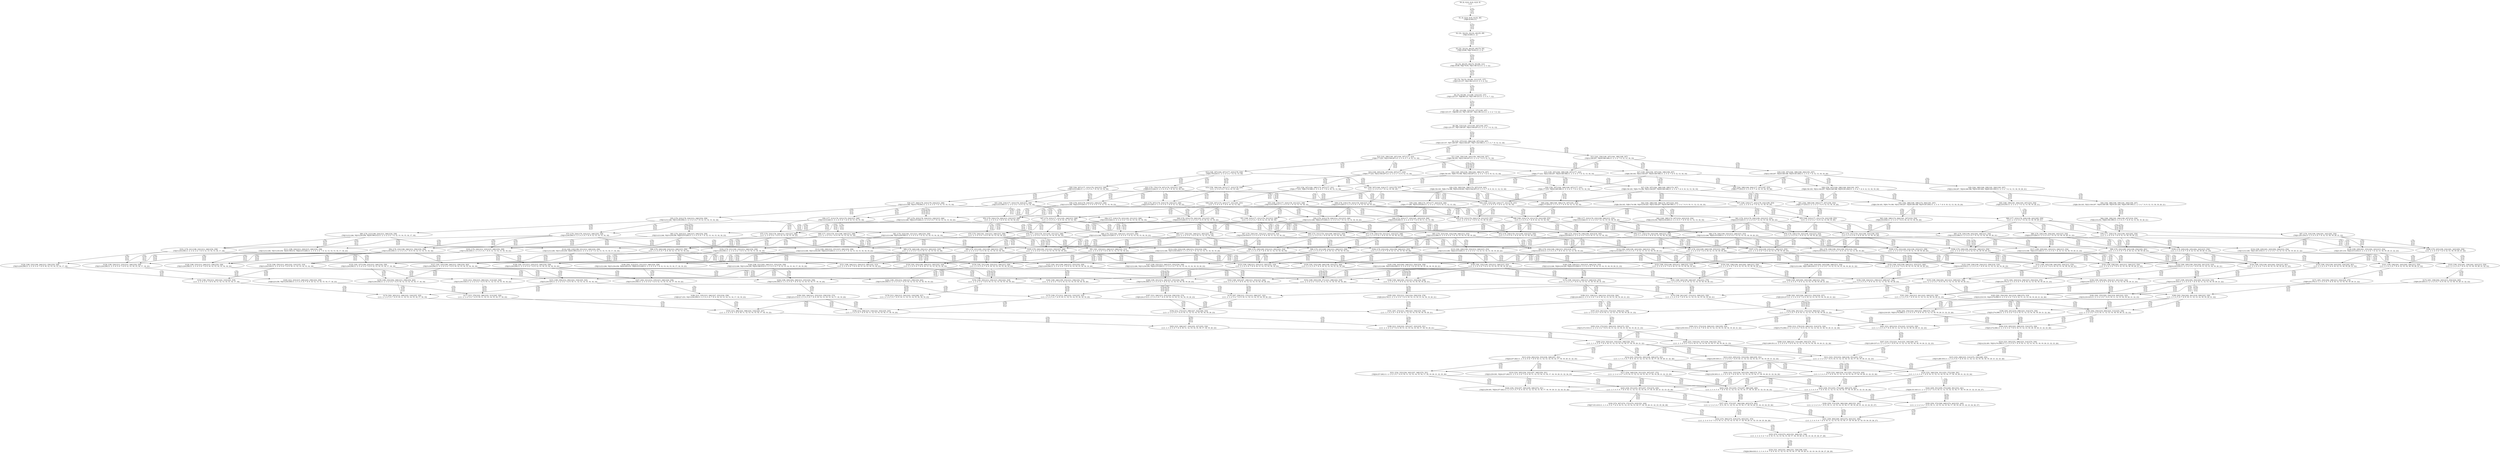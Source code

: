 digraph {
	S0[label="S0: [0, 0] [0, 0] [0, 0] [0, 0] \n{}{}"];
	S1[label="S1: [0, 0] [0, 0] [0, 0] [32, 40] \n{T0J0:32-40}{1}"];
	S2[label="S2: [32, 32] [32, 32] [32, 40] [55, 69] \n{T0J1:55-69}{1, 2}"];
	S3[label="S3: [32, 32] [32, 40] [55, 69] [74, 93] \n{T0J1:55-69, T0J2:74-93}{1, 2, 3}"];
	S4[label="S4: [32, 40] [55, 69] [74, 93] [96, 121] \n{T0J1:55-69, T0J2:74-93, T0J11:96-121}{1, 2, 3, 12}"];
	S5[label="S5: [74, 74] [74, 93] [96, 121] [125, 157] \n{T0J3:125-157, T0J11:96-121}{1, 2, 3, 4, 12}"];
	S6[label="S6: [74, 93] [96, 121] [98, 123] [125, 157] \n{T0J3:125-157, T0J6:98-123, T0J11:96-121}{1, 2, 3, 4, 7, 12}"];
	S7[label="S7: [96, 121] [98, 123] [125, 157] [149, 187] \n{T0J3:125-157, T0J6:98-123, T0J7:149-187, T0J11:96-121}{1, 2, 3, 4, 7, 8, 12}"];
	S8[label="S8: [98, 123] [125, 157] [149, 187] [164, 207] \n{T0J3:125-157, T0J7:149-187, T0J12:164-207}{1, 2, 3, 4, 7, 8, 12, 13}"];
	S9[label="S9: [125, 157] [143, 180] [149, 187] [164, 207] \n{T0J3:125-157, T0J7:149-187, T0J12:164-207, T0J17:143-180}{1, 2, 3, 4, 7, 8, 12, 13, 18}"];
	S10[label="S10: [143, 180] [149, 187] [164, 207] [177, 223] \n{T0J4:177-223, T0J12:164-207}{1, 2, 3, 4, 5, 7, 8, 12, 13, 18}"];
	S11[label="S11: [149, 156] [149, 165] [156, 180] [164, 207] \n{T0J8:156-165, T0J12:164-207}{1, 2, 3, 4, 7, 8, 9, 12, 13, 18}"];
	S12[label="S12: [143, 156] [149, 187] [164, 188] [168, 207] \n{T0J12:164-207, T0J18:168-188}{1, 2, 3, 4, 7, 8, 12, 13, 18, 19}"];
	S13[label="S13: [149, 187] [164, 207] [177, 223] [178, 224] \n{T0J5:178-224}{1, 2, 3, 4, 5, 6, 7, 8, 12, 13, 18}"];
	S14[label="S14: [149, 165] [156, 187] [164, 207] [177, 223] \n{T0J4:177-223, T0J12:164-207}{1, 2, 3, 4, 5, 7, 8, 9, 12, 13, 18}"];
	S15[label="S15: [149, 187] [164, 188] [168, 207] [177, 223] \n{T0J4:177-223, T0J12:164-207, T0J18:168-188}{1, 2, 3, 4, 5, 7, 8, 12, 13, 18, 19}"];
	S16[label="S16: [149, 165] [156, 180] [164, 188] [174, 207] \n{T0J8:156-165, T0J9:174-188, T0J12:164-207}{1, 2, 3, 4, 7, 8, 9, 10, 12, 13, 18}"];
	S17[label="S17: [149, 165] [156, 187] [164, 188] [168, 207] \n{T0J8:156-165, T0J12:164-207, T0J18:168-188}{1, 2, 3, 4, 7, 8, 9, 12, 13, 18, 19}"];
	S18[label="S18: [149, 187] [164, 188] [168, 204] [181, 207] \n{T0J12:164-207, T0J18:168-188, T0J19:181-204}{1, 2, 3, 4, 7, 8, 12, 13, 18, 19, 20}"];
	S19[label="S19: [156, 196] [164, 207] [177, 223] [178, 224] \n{}{1, 2, 3, 4, 5, 6, 7, 8, 9, 12, 13, 18}"];
	S20[label="S20: [164, 207] [177, 223] [178, 224] [212, 246] \n{T0J13:212-246}{1, 2, 3, 4, 5, 6, 7, 8, 12, 13, 14, 18}"];
	S21[label="S21: [164, 207] [168, 218] [177, 223] [178, 231] \n{}{1, 2, 3, 4, 5, 6, 7, 8, 12, 13, 18, 19}"];
	S22[label="S22: [178, 179] [178, 207] [178, 223] [215, 226] \n{T0J22:215-226}{1, 2, 3, 4, 5, 6, 7, 8, 12, 13, 18, 23}"];
	S23[label="S23: [156, 187] [164, 188] [174, 207] [177, 231] \n{T0J4:177-231, T0J9:174-188}{1, 2, 3, 4, 5, 7, 8, 9, 10, 12, 13, 18}"];
	S24[label="S24: [156, 187] [164, 188] [168, 207] [177, 231] \n{T0J4:177-231, T0J18:168-188}{1, 2, 3, 4, 5, 7, 8, 9, 12, 13, 18, 19}"];
	S25[label="S25: [164, 188] [168, 204] [177, 207] [187, 253] \n{T0J4:177-253}{1, 2, 3, 4, 5, 7, 8, 12, 13, 18, 19, 20}"];
	S26[label="S26: [156, 180] [164, 188] [174, 207] [218, 243] \n{T0J8:156-165, T0J9:174-188, T0J10:218-243, T0J12:164-207}{1, 2, 3, 4, 7, 8, 9, 10, 11, 12, 13, 18}"];
	S27[label="S27: [156, 187] [164, 188] [168, 188] [174, 207] \n{T0J8:156-165, T0J9:174-188, T0J12:164-207, T0J18:168-188}{1, 2, 3, 4, 7, 8, 9, 10, 12, 13, 18, 19}"];
	S28[label="S28: [156, 187] [164, 188] [168, 204] [181, 207] \n{T0J8:156-165, T0J12:164-207, T0J18:168-188, T0J19:181-204}{1, 2, 3, 4, 7, 8, 9, 12, 13, 18, 19, 20}"];
	S29[label="S29: [164, 188] [168, 199] [181, 204] [183, 207] \n{T0J12:164-207, T0J18:168-188, T0J19:181-204, T0J20:183-199}{1, 2, 3, 4, 7, 8, 12, 13, 18, 19, 20, 21}"];
	S30[label="S30: [164, 207] [174, 223] [177, 231] [181, 231] \n{}{1, 2, 3, 4, 5, 6, 7, 8, 9, 10, 12, 13, 18}"];
	S31[label="S31: [164, 216] [177, 223] [178, 224] [212, 246] \n{T0J13:212-246}{1, 2, 3, 4, 5, 6, 7, 8, 9, 12, 13, 14, 18}"];
	S32[label="S32: [164, 216] [168, 218] [177, 231] [178, 231] \n{}{1, 2, 3, 4, 5, 6, 7, 8, 9, 12, 13, 18, 19}"];
	S33[label="S33: [178, 207] [178, 223] [178, 224] [215, 226] \n{T0J22:215-226}{1, 2, 3, 4, 5, 6, 7, 8, 9, 12, 13, 18, 23}"];
	S34[label="S34: [177, 204] [178, 223] [178, 224] [212, 246] \n{T0J13:212-246, T0J14:178-204}{1, 2, 3, 4, 5, 6, 7, 8, 12, 13, 14, 15, 18}"];
	S35[label="S35: [168, 218] [177, 223] [178, 231] [212, 246] \n{T0J13:212-246}{1, 2, 3, 4, 5, 6, 7, 8, 12, 13, 14, 18, 19}"];
	S36[label="S36: [178, 223] [178, 224] [212, 226] [215, 246] \n{T0J13:212-246, T0J22:215-226}{1, 2, 3, 4, 5, 6, 7, 8, 12, 13, 14, 18, 23}"];
	S37[label="S37: [168, 218] [177, 223] [178, 232] [199, 253] \n{}{1, 2, 3, 4, 5, 6, 7, 8, 12, 13, 18, 19, 20}"];
	S38[label="S38: [178, 218] [178, 223] [178, 226] [215, 231] \n{T0J22:215-226}{1, 2, 3, 4, 5, 6, 7, 8, 12, 13, 18, 19, 23}"];
	S39[label="S39: [164, 188] [174, 207] [177, 243] [218, 246] \n{T0J4:177-246, T0J10:218-243}{1, 2, 3, 4, 5, 7, 8, 9, 10, 11, 12, 13, 18}"];
	S40[label="S40: [164, 188] [168, 188] [174, 207] [181, 253] \n{T0J4:177-253}{1, 2, 3, 4, 5, 7, 8, 9, 10, 12, 13, 18, 19}"];
	S41[label="S41: [164, 188] [168, 204] [177, 207] [194, 253] \n{T0J4:177-253}{1, 2, 3, 4, 5, 7, 8, 9, 12, 13, 18, 19, 20}"];
	S42[label="S42: [164, 188] [168, 188] [174, 207] [218, 243] \n{T0J8:156-165, T0J9:174-188, T0J10:218-243, T0J12:164-207, T0J18:168-188}{1, 2, 3, 4, 7, 8, 9, 10, 11, 12, 13, 18, 19}"];
	S43[label="S43: [164, 188] [168, 188] [174, 204] [181, 207] \n{T0J8:156-165, T0J9:174-188, T0J12:164-207, T0J18:168-188, T0J19:181-204}{1, 2, 3, 4, 7, 8, 9, 10, 12, 13, 18, 19, 20}"];
	S44[label="S44: [164, 188] [168, 199] [181, 204] [190, 207] \n{T0J8:156-165, T0J12:164-207, T0J18:168-188, T0J19:181-204, T0J20:190-199}{1, 2, 3, 4, 7, 8, 9, 12, 13, 18, 19, 20, 21}"];
	S45[label="S45: [168, 199] [181, 204] [183, 207] [216, 254] \n{T0J4:216-254}{1, 2, 3, 4, 5, 7, 8, 12, 13, 18, 19, 20, 21}"];
	S46[label="S46: [174, 223] [177, 232] [181, 243] [218, 294] \n{T0J10:218-294}{1, 2, 3, 4, 5, 6, 7, 8, 9, 10, 11, 12, 13, 18}"];
	S47[label="S47: [174, 223] [177, 231] [181, 246] [212, 248] \n{}{1, 2, 3, 4, 5, 6, 7, 8, 9, 10, 12, 13, 14, 18}"];
	S48[label="S48: [168, 218] [174, 231] [178, 232] [189, 253] \n{}{1, 2, 3, 4, 5, 6, 7, 8, 9, 10, 12, 13, 18, 19}"];
	S49[label="S49: [178, 223] [178, 226] [181, 231] [215, 239] \n{T0J22:215-226}{1, 2, 3, 4, 5, 6, 7, 8, 9, 10, 12, 13, 18, 23}"];
	S50[label="S50: [177, 213] [178, 223] [178, 224] [212, 246] \n{T0J13:212-246}{1, 2, 3, 4, 5, 6, 7, 8, 9, 12, 13, 14, 15, 18}"];
	S51[label="S51: [168, 223] [177, 231] [178, 231] [212, 246] \n{}{1, 2, 3, 4, 5, 6, 7, 8, 9, 12, 13, 14, 18, 19}"];
	S52[label="S52: [178, 224] [178, 226] [212, 232] [215, 246] \n{}{1, 2, 3, 4, 5, 6, 7, 8, 9, 12, 13, 14, 18, 23}"];
	S53[label="S53: [168, 223] [177, 231] [178, 232] [199, 253] \n{}{1, 2, 3, 4, 5, 6, 7, 8, 9, 12, 13, 18, 19, 20}"];
	S54[label="S54: [178, 223] [178, 226] [178, 231] [215, 231] \n{}{1, 2, 3, 4, 5, 6, 7, 8, 9, 12, 13, 18, 19, 23}"];
	S55[label="S55: [178, 223] [178, 224] [212, 246] [234, 258] \n{T0J13:212-246, T0J15:234-258}{1, 2, 3, 4, 5, 6, 7, 8, 12, 13, 14, 15, 16, 18}"];
	S56[label="S56: [177, 218] [178, 223] [182, 231] [212, 246] \n{T0J13:212-246}{1, 2, 3, 4, 5, 6, 7, 8, 12, 13, 14, 15, 18, 19}"];
	S57[label="S57: [178, 223] [178, 224] [212, 226] [215, 246] \n{T0J13:212-246, T0J22:215-226}{1, 2, 3, 4, 5, 6, 7, 8, 12, 13, 14, 15, 18, 23}"];
	S58[label="S58: [177, 223] [178, 232] [199, 246] [212, 253] \n{T0J13:212-246}{1, 2, 3, 4, 5, 6, 7, 8, 12, 13, 14, 18, 19, 20}"];
	S59[label="S59: [178, 223] [178, 226] [212, 231] [215, 246] \n{T0J13:212-246, T0J22:215-226}{1, 2, 3, 4, 5, 6, 7, 8, 12, 13, 14, 18, 19, 23}"];
	S60[label="S60: [177, 223] [178, 229] [199, 243] [202, 254] \n{}{1, 2, 3, 4, 5, 6, 7, 8, 12, 13, 18, 19, 20, 21}"];
	S61[label="S61: [178, 223] [178, 226] [199, 232] [215, 253] \n{T0J22:215-226}{1, 2, 3, 4, 5, 6, 7, 8, 12, 13, 18, 19, 20, 23}"];
	S62[label="S62: [168, 188] [174, 207] [216, 243] [218, 254] \n{T0J4:216-254, T0J10:218-243}{1, 2, 3, 4, 5, 7, 8, 9, 10, 11, 12, 13, 18, 19}"];
	S63[label="S63: [168, 188] [174, 204] [181, 207] [216, 254] \n{T0J4:216-254}{1, 2, 3, 4, 5, 7, 8, 9, 10, 12, 13, 18, 19, 20}"];
	S64[label="S64: [168, 199] [181, 204] [190, 207] [216, 254] \n{T0J4:216-254, T0J20:190-199}{1, 2, 3, 4, 5, 7, 8, 9, 12, 13, 18, 19, 20, 21}"];
	S65[label="S65: [177, 232] [181, 246] [212, 283] [222, 310] \n{}{1, 2, 3, 4, 5, 6, 7, 8, 9, 10, 11, 12, 13, 14, 18}"];
	S66[label="S66: [174, 232] [178, 238] [189, 253] [218, 305] \n{T0J10:218-305}{1, 2, 3, 4, 5, 6, 7, 8, 9, 10, 11, 12, 13, 18, 19}"];
	S67[label="S67: [178, 226] [181, 232] [215, 243] [218, 310] \n{T0J10:218-310}{1, 2, 3, 4, 5, 6, 7, 8, 9, 10, 11, 12, 13, 18, 23}"];
	S68[label="S68: [177, 223] [178, 231] [188, 246] [212, 248] \n{}{1, 2, 3, 4, 5, 6, 7, 8, 9, 10, 12, 13, 14, 15, 18}"];
	S69[label="S69: [174, 231] [178, 232] [189, 246] [212, 255] \n{}{1, 2, 3, 4, 5, 6, 7, 8, 9, 10, 12, 13, 14, 18, 19}"];
	S70[label="S70: [178, 226] [181, 232] [212, 246] [215, 256] \n{}{1, 2, 3, 4, 5, 6, 7, 8, 9, 10, 12, 13, 14, 18, 23}"];
	S71[label="S71: [174, 231] [178, 232] [189, 253] [199, 255] \n{}{1, 2, 3, 4, 5, 6, 7, 8, 9, 10, 12, 13, 18, 19, 20}"];
	S72[label="S72: [178, 226] [178, 231] [189, 232] [215, 255] \n{}{1, 2, 3, 4, 5, 6, 7, 8, 9, 10, 12, 13, 18, 19, 23}"];
	S73[label="S73: [178, 224] [178, 232] [212, 246] [234, 258] \n{T0J15:234-258}{1, 2, 3, 4, 5, 6, 7, 8, 9, 12, 13, 14, 15, 16, 18}"];
	S74[label="S74: [177, 223] [178, 231] [182, 231] [212, 246] \n{}{1, 2, 3, 4, 5, 6, 7, 8, 9, 12, 13, 14, 15, 18, 19}"];
	S75[label="S75: [178, 224] [178, 226] [212, 232] [215, 246] \n{}{1, 2, 3, 4, 5, 6, 7, 8, 9, 12, 13, 14, 15, 18, 23}"];
	S76[label="S76: [177, 232] [178, 232] [199, 246] [212, 253] \n{}{1, 2, 3, 4, 5, 6, 7, 8, 9, 12, 13, 14, 18, 19, 20}"];
	S77[label="S77: [178, 226] [178, 231] [212, 232] [215, 246] \n{}{1, 2, 3, 4, 5, 6, 7, 8, 9, 12, 13, 14, 18, 19, 23}"];
	S78[label="S78: [177, 229] [178, 232] [199, 243] [202, 254] \n{}{1, 2, 3, 4, 5, 6, 7, 8, 9, 12, 13, 18, 19, 20, 21}"];
	S79[label="S79: [178, 226] [178, 232] [199, 232] [215, 253] \n{}{1, 2, 3, 4, 5, 6, 7, 8, 9, 12, 13, 18, 19, 20, 23}"];
	S80[label="S80: [178, 212] [198, 224] [212, 246] [234, 258] \n{T0J13:212-246, T0J15:234-258, T0J16:198-212}{1, 2, 3, 4, 5, 6, 7, 8, 12, 13, 14, 15, 16, 17, 18}"];
	S81[label="S81: [178, 223] [182, 231] [212, 246] [234, 258] \n{T0J13:212-246, T0J15:234-258}{1, 2, 3, 4, 5, 6, 7, 8, 12, 13, 14, 15, 16, 18, 19}"];
	S82[label="S82: [178, 224] [212, 226] [215, 246] [234, 258] \n{T0J13:212-246, T0J15:234-258, T0J22:215-226}{1, 2, 3, 4, 5, 6, 7, 8, 12, 13, 14, 15, 16, 18, 23}"];
	S83[label="S83: [178, 223] [182, 232] [199, 246] [212, 253] \n{T0J13:212-246}{1, 2, 3, 4, 5, 6, 7, 8, 12, 13, 14, 15, 18, 19, 20}"];
	S84[label="S84: [178, 223] [182, 226] [212, 231] [215, 246] \n{T0J13:212-246, T0J22:215-226}{1, 2, 3, 4, 5, 6, 7, 8, 12, 13, 14, 15, 18, 19, 23}"];
	S85[label="S85: [178, 229] [199, 243] [202, 246] [212, 254] \n{T0J13:212-246}{1, 2, 3, 4, 5, 6, 7, 8, 12, 13, 14, 18, 19, 20, 21}"];
	S86[label="S86: [178, 226] [199, 232] [212, 246] [215, 253] \n{T0J13:212-246, T0J22:215-226}{1, 2, 3, 4, 5, 6, 7, 8, 12, 13, 14, 18, 19, 20, 23}"];
	S87[label="S87: [178, 216] [199, 229] [201, 243] [202, 254] \n{T0J21:201-216}{1, 2, 3, 4, 5, 6, 7, 8, 12, 13, 18, 19, 20, 21, 22}"];
	S88[label="S88: [178, 226] [199, 229] [202, 243] [215, 254] \n{T0J22:215-226}{1, 2, 3, 4, 5, 6, 7, 8, 12, 13, 18, 19, 20, 21, 23}"];
	S89[label="S89: [178, 246] [188, 250] [212, 283] [222, 310] \n{}{1, 2, 3, 4, 5, 6, 7, 8, 9, 10, 11, 12, 13, 14, 15, 18}"];
	S90[label="S90: [178, 238] [189, 253] [212, 292] [222, 318] \n{}{1, 2, 3, 4, 5, 6, 7, 8, 9, 10, 11, 12, 13, 14, 18, 19}"];
	S91[label="S91: [181, 232] [212, 246] [215, 286] [222, 313] \n{}{1, 2, 3, 4, 5, 6, 7, 8, 9, 10, 11, 12, 13, 14, 18, 23}"];
	S92[label="S92: [178, 238] [189, 253] [199, 255] [218, 318] \n{T0J10:218-318}{1, 2, 3, 4, 5, 6, 7, 8, 9, 10, 11, 12, 13, 18, 19, 20}"];
	S93[label="S93: [178, 232] [189, 238] [215, 255] [218, 313] \n{T0J10:218-313}{1, 2, 3, 4, 5, 6, 7, 8, 9, 10, 11, 12, 13, 18, 19, 23}"];
	S94[label="S94: [178, 232] [188, 246] [212, 256] [234, 258] \n{T0J15:234-258}{1, 2, 3, 4, 5, 6, 7, 8, 9, 10, 12, 13, 14, 15, 16, 18}"];
	S95[label="S95: [178, 231] [182, 232] [189, 246] [212, 255] \n{}{1, 2, 3, 4, 5, 6, 7, 8, 9, 10, 12, 13, 14, 15, 18, 19}"];
	S96[label="S96: [178, 226] [188, 232] [212, 246] [215, 256] \n{}{1, 2, 3, 4, 5, 6, 7, 8, 9, 10, 12, 13, 14, 15, 18, 23}"];
	S97[label="S97: [178, 232] [189, 246] [199, 253] [212, 264] \n{}{1, 2, 3, 4, 5, 6, 7, 8, 9, 10, 12, 13, 14, 18, 19, 20}"];
	S98[label="S98: [178, 231] [189, 232] [212, 246] [215, 258] \n{}{1, 2, 3, 4, 5, 6, 7, 8, 9, 10, 12, 13, 14, 18, 19, 23}"];
	S99[label="S99: [178, 232] [189, 243] [199, 254] [202, 261] \n{}{1, 2, 3, 4, 5, 6, 7, 8, 9, 10, 12, 13, 18, 19, 20, 21}"];
	S100[label="S100: [178, 232] [189, 232] [199, 253] [215, 258] \n{}{1, 2, 3, 4, 5, 6, 7, 8, 9, 10, 12, 13, 18, 19, 20, 23}"];
	S101[label="S101: [178, 221] [198, 232] [212, 246] [234, 258] \n{T0J15:234-258}{1, 2, 3, 4, 5, 6, 7, 8, 9, 12, 13, 14, 15, 16, 17, 18}"];
	S102[label="S102: [178, 231] [182, 232] [212, 246] [234, 258] \n{T0J15:234-258}{1, 2, 3, 4, 5, 6, 7, 8, 9, 12, 13, 14, 15, 16, 18, 19}"];
	S103[label="S103: [178, 226] [212, 233] [215, 246] [234, 258] \n{T0J15:234-258}{1, 2, 3, 4, 5, 6, 7, 8, 9, 12, 13, 14, 15, 16, 18, 23}"];
	S104[label="S104: [178, 232] [182, 232] [199, 246] [212, 253] \n{}{1, 2, 3, 4, 5, 6, 7, 8, 9, 12, 13, 14, 15, 18, 19, 20}"];
	S105[label="S105: [178, 226] [182, 231] [212, 232] [215, 246] \n{}{1, 2, 3, 4, 5, 6, 7, 8, 9, 12, 13, 14, 15, 18, 19, 23}"];
	S106[label="S106: [178, 238] [199, 243] [202, 246] [212, 254] \n{}{1, 2, 3, 4, 5, 6, 7, 8, 9, 12, 13, 14, 18, 19, 20, 21}"];
	S107[label="S107: [178, 232] [199, 235] [212, 246] [215, 253] \n{}{1, 2, 3, 4, 5, 6, 7, 8, 9, 12, 13, 14, 18, 19, 20, 23}"];
	S108[label="S108: [178, 225] [199, 232] [201, 243] [202, 254] \n{}{1, 2, 3, 4, 5, 6, 7, 8, 9, 12, 13, 18, 19, 20, 21, 22}"];
	S109[label="S109: [178, 229] [199, 235] [202, 243] [215, 254] \n{}{1, 2, 3, 4, 5, 6, 7, 8, 9, 12, 13, 18, 19, 20, 21, 23}"];
	S110[label="S110: [182, 218] [198, 231] [212, 246] [234, 258] \n{T0J13:212-246, T0J15:234-258, T0J16:198-212}{1, 2, 3, 4, 5, 6, 7, 8, 12, 13, 14, 15, 16, 17, 18, 19}"];
	S111[label="S111: [198, 224] [212, 226] [215, 246] [234, 258] \n{T0J13:212-246, T0J15:234-258, T0J16:198-212, T0J22:215-226}{1, 2, 3, 4, 5, 6, 7, 8, 12, 13, 14, 15, 16, 17, 18, 23}"];
	S112[label="S112: [182, 232] [199, 246] [212, 253] [234, 258] \n{T0J13:212-246, T0J15:234-258}{1, 2, 3, 4, 5, 6, 7, 8, 12, 13, 14, 15, 16, 18, 19, 20}"];
	S113[label="S113: [182, 226] [212, 231] [215, 246] [234, 258] \n{T0J13:212-246, T0J15:234-258, T0J22:215-226}{1, 2, 3, 4, 5, 6, 7, 8, 12, 13, 14, 15, 16, 18, 19, 23}"];
	S114[label="S114: [182, 229] [199, 243] [202, 246] [212, 254] \n{T0J13:212-246}{1, 2, 3, 4, 5, 6, 7, 8, 12, 13, 14, 15, 18, 19, 20, 21}"];
	S115[label="S115: [182, 226] [199, 232] [212, 246] [215, 253] \n{T0J13:212-246, T0J22:215-226}{1, 2, 3, 4, 5, 6, 7, 8, 12, 13, 14, 15, 18, 19, 20, 23}"];
	S116[label="S116: [199, 229] [201, 243] [202, 246] [212, 254] \n{T0J13:212-246, T0J21:201-216}{1, 2, 3, 4, 5, 6, 7, 8, 12, 13, 14, 18, 19, 20, 21, 22}"];
	S117[label="S117: [199, 229] [202, 243] [212, 246] [215, 254] \n{T0J13:212-246, T0J22:215-226}{1, 2, 3, 4, 5, 6, 7, 8, 12, 13, 14, 18, 19, 20, 21, 23}"];
	S118[label="S118: [199, 229] [201, 233] [202, 243] [215, 254] \n{T0J21:201-216, T0J22:215-233}{1, 2, 3, 4, 5, 6, 7, 8, 12, 13, 18, 19, 20, 21, 22, 23}"];
	S119[label="S119: [188, 250] [212, 283] [222, 310] [235, 319] \n{T0J15:234-318}{1, 2, 3, 4, 5, 6, 7, 8, 9, 10, 11, 12, 13, 14, 15, 16, 18}"];
	S120[label="S120: [182, 253] [189, 256] [212, 292] [222, 318] \n{}{1, 2, 3, 4, 5, 6, 7, 8, 9, 10, 11, 12, 13, 14, 15, 18, 19}"];
	S121[label="S121: [188, 246] [212, 250] [215, 286] [222, 313] \n{}{1, 2, 3, 4, 5, 6, 7, 8, 9, 10, 11, 12, 13, 14, 15, 18, 23}"];
	S122[label="S122: [189, 253] [199, 255] [212, 298] [222, 319] \n{}{1, 2, 3, 4, 5, 6, 7, 8, 9, 10, 11, 12, 13, 14, 18, 19, 20}"];
	S123[label="S123: [189, 238] [212, 255] [215, 292] [222, 318] \n{}{1, 2, 3, 4, 5, 6, 7, 8, 9, 10, 11, 12, 13, 14, 18, 19, 23}"];
	S124[label="S124: [189, 249] [199, 254] [202, 261] [218, 319] \n{T0J10:218-319}{1, 2, 3, 4, 5, 6, 7, 8, 9, 10, 11, 12, 13, 18, 19, 20, 21}"];
	S125[label="S125: [189, 238] [199, 254] [215, 258] [218, 319] \n{T0J10:218-319}{1, 2, 3, 4, 5, 6, 7, 8, 9, 10, 11, 12, 13, 18, 19, 20, 23}"];
	S126[label="S126: [188, 232] [198, 246] [212, 256] [234, 258] \n{T0J15:234-258}{1, 2, 3, 4, 5, 6, 7, 8, 9, 10, 12, 13, 14, 15, 16, 17, 18}"];
	S127[label="S127: [182, 232] [189, 246] [212, 258] [234, 263] \n{T0J15:234-258}{1, 2, 3, 4, 5, 6, 7, 8, 9, 10, 12, 13, 14, 15, 16, 18, 19}"];
	S128[label="S128: [188, 233] [212, 246] [215, 258] [234, 258] \n{T0J15:234-258}{1, 2, 3, 4, 5, 6, 7, 8, 9, 10, 12, 13, 14, 15, 16, 18, 23}"];
	S129[label="S129: [182, 232] [189, 246] [199, 253] [212, 264] \n{}{1, 2, 3, 4, 5, 6, 7, 8, 9, 10, 12, 13, 14, 15, 18, 19, 20}"];
	S130[label="S130: [182, 231] [189, 232] [212, 246] [215, 258] \n{}{1, 2, 3, 4, 5, 6, 7, 8, 9, 10, 12, 13, 14, 15, 18, 19, 23}"];
	S131[label="S131: [189, 243] [199, 246] [202, 254] [212, 270] \n{}{1, 2, 3, 4, 5, 6, 7, 8, 9, 10, 12, 13, 14, 18, 19, 20, 21}"];
	S132[label="S132: [189, 235] [199, 246] [212, 253] [215, 264] \n{}{1, 2, 3, 4, 5, 6, 7, 8, 9, 10, 12, 13, 14, 18, 19, 20, 23}"];
	S133[label="S133: [189, 232] [199, 243] [202, 254] [202, 261] \n{}{1, 2, 3, 4, 5, 6, 7, 8, 9, 10, 12, 13, 18, 19, 20, 21, 22}"];
	S134[label="S134: [189, 235] [199, 243] [202, 254] [215, 261] \n{}{1, 2, 3, 4, 5, 6, 7, 8, 9, 10, 12, 13, 18, 19, 20, 21, 23}"];
	S135[label="S135: [182, 227] [198, 232] [212, 246] [234, 258] \n{T0J15:234-258}{1, 2, 3, 4, 5, 6, 7, 8, 9, 12, 13, 14, 15, 16, 17, 18, 19}"];
	S136[label="S136: [198, 226] [212, 233] [215, 246] [234, 258] \n{T0J15:234-258}{1, 2, 3, 4, 5, 6, 7, 8, 9, 12, 13, 14, 15, 16, 17, 18, 23}"];
	S137[label="S137: [182, 241] [199, 246] [212, 253] [234, 258] \n{T0J15:234-258}{1, 2, 3, 4, 5, 6, 7, 8, 9, 12, 13, 14, 15, 16, 18, 19, 20}"];
	S138[label="S138: [182, 231] [212, 235] [215, 246] [234, 258] \n{T0J15:234-258}{1, 2, 3, 4, 5, 6, 7, 8, 9, 12, 13, 14, 15, 16, 18, 19, 23}"];
	S139[label="S139: [182, 238] [199, 243] [202, 246] [212, 254] \n{}{1, 2, 3, 4, 5, 6, 7, 8, 9, 12, 13, 14, 15, 18, 19, 20, 21}"];
	S140[label="S140: [182, 232] [199, 235] [212, 246] [215, 253] \n{}{1, 2, 3, 4, 5, 6, 7, 8, 9, 12, 13, 14, 15, 18, 19, 20, 23}"];
	S141[label="S141: [199, 238] [201, 243] [202, 246] [212, 254] \n{}{1, 2, 3, 4, 5, 6, 7, 8, 9, 12, 13, 14, 18, 19, 20, 21, 22}"];
	S142[label="S142: [199, 238] [202, 243] [212, 246] [215, 254] \n{}{1, 2, 3, 4, 5, 6, 7, 8, 9, 12, 13, 14, 18, 19, 20, 21, 23}"];
	S143[label="S143: [199, 233] [201, 238] [202, 243] [215, 254] \n{}{1, 2, 3, 4, 5, 6, 7, 8, 9, 12, 13, 18, 19, 20, 21, 22, 23}"];
	S144[label="S144: [198, 231] [202, 246] [212, 253] [234, 258] \n{T0J13:212-246, T0J15:234-258, T0J16:198-212}{1, 2, 3, 4, 5, 6, 7, 8, 12, 13, 14, 15, 16, 17, 18, 19, 20}"];
	S145[label="S145: [199, 243] [202, 246] [212, 254] [234, 258] \n{T0J13:212-246, T0J15:234-258}{1, 2, 3, 4, 5, 6, 7, 8, 12, 13, 14, 15, 16, 18, 19, 20, 21}"];
	S146[label="S146: [202, 212] [212, 231] [215, 246] [234, 258] \n{T0J13:212-246, T0J15:234-258, T0J16:202-212, T0J22:215-226}{1, 2, 3, 4, 5, 6, 7, 8, 12, 13, 14, 15, 16, 17, 18, 19, 23}"];
	S147[label="S147: [199, 232] [212, 246] [215, 253] [234, 258] \n{T0J13:212-246, T0J15:234-258, T0J22:215-226}{1, 2, 3, 4, 5, 6, 7, 8, 12, 13, 14, 15, 16, 18, 19, 20, 23}"];
	S148[label="S148: [199, 216] [202, 243] [206, 246] [212, 254] \n{T0J13:212-246, T0J21:206-216}{1, 2, 3, 4, 5, 6, 7, 8, 12, 13, 14, 15, 18, 19, 20, 21, 22}"];
	S149[label="S149: [199, 229] [212, 232] [215, 246] [216, 253] \n{T0J13:212-246, T0J20:216-229, T0J22:215-226}{1, 2, 3, 4, 5, 6, 7, 8, 12, 13, 14, 15, 18, 19, 20, 21, 23}"];
	S150[label="S150: [198, 276] [212, 283] [222, 310] [235, 319] \n{}{1, 2, 3, 4, 5, 6, 7, 8, 9, 10, 11, 12, 13, 14, 15, 16, 17, 18}"];
	S151[label="S151: [189, 256] [212, 292] [222, 318] [235, 325] \n{T0J15:234-325}{1, 2, 3, 4, 5, 6, 7, 8, 9, 10, 11, 12, 13, 14, 15, 16, 18, 19}"];
	S152[label="S152: [189, 255] [199, 271] [212, 298] [222, 319] \n{}{1, 2, 3, 4, 5, 6, 7, 8, 9, 10, 11, 12, 13, 14, 15, 18, 19, 20}"];
	S153[label="S153: [212, 250] [215, 286] [222, 313] [245, 320] \n{T0J15:234-318}{1, 2, 3, 4, 5, 6, 7, 8, 9, 10, 11, 12, 13, 14, 15, 16, 18, 23}"];
	S154[label="S154: [189, 255] [212, 256] [215, 292] [222, 318] \n{}{1, 2, 3, 4, 5, 6, 7, 8, 9, 10, 11, 12, 13, 14, 15, 18, 19, 23}"];
	S155[label="S155: [199, 254] [202, 261] [212, 309] [223, 330] \n{}{1, 2, 3, 4, 5, 6, 7, 8, 9, 10, 11, 12, 13, 14, 18, 19, 20, 21}"];
	S156[label="S156: [199, 254] [212, 258] [215, 298] [227, 322] \n{}{1, 2, 3, 4, 5, 6, 7, 8, 9, 10, 11, 12, 13, 14, 18, 19, 20, 23}"];
	S157[label="S157: [199, 243] [202, 254] [202, 261] [218, 319] \n{T0J10:218-319}{1, 2, 3, 4, 5, 6, 7, 8, 9, 10, 11, 12, 13, 18, 19, 20, 21, 22}"];
	S158[label="S158: [199, 249] [202, 254] [215, 261] [223, 322] \n{T0J10:218-322}{1, 2, 3, 4, 5, 6, 7, 8, 9, 10, 11, 12, 13, 18, 19, 20, 21, 23}"];
	S159[label="S159: [189, 232] [202, 246] [212, 258] [234, 263] \n{T0J15:234-258}{1, 2, 3, 4, 5, 6, 7, 8, 9, 10, 12, 13, 14, 15, 16, 17, 18, 19}"];
	S160[label="S160: [189, 246] [199, 253] [212, 258] [234, 273] \n{}{1, 2, 3, 4, 5, 6, 7, 8, 9, 10, 12, 13, 14, 15, 16, 18, 19, 20}"];
	S161[label="S161: [189, 243] [199, 246] [207, 254] [212, 270] \n{}{1, 2, 3, 4, 5, 6, 7, 8, 9, 10, 12, 13, 14, 15, 18, 19, 20, 21}"];
	S162[label="S162: [189, 235] [212, 246] [215, 258] [234, 263] \n{T0J15:234-258}{1, 2, 3, 4, 5, 6, 7, 8, 9, 10, 12, 13, 14, 15, 16, 18, 19, 23}"];
	S163[label="S163: [189, 235] [207, 246] [212, 253] [215, 264] \n{}{1, 2, 3, 4, 5, 6, 7, 8, 9, 10, 12, 13, 14, 15, 18, 19, 20, 23}"];
	S164[label="S164: [198, 240] [202, 246] [212, 253] [234, 258] \n{T0J15:234-258}{1, 2, 3, 4, 5, 6, 7, 8, 9, 12, 13, 14, 15, 16, 17, 18, 19, 20}"];
	S165[label="S165: [212, 233] [215, 246] [223, 258] [234, 258] \n{T0J9:223-258, T0J15:234-258}{1, 2, 3, 4, 5, 6, 7, 8, 9, 10, 12, 13, 14, 15, 16, 17, 18, 23}"];
	S166[label="S166: [199, 246] [202, 252] [212, 254] [234, 258] \n{}{1, 2, 3, 4, 5, 6, 7, 8, 9, 12, 13, 14, 15, 16, 18, 19, 20, 21}"];
	S167[label="S167: [202, 221] [212, 235] [215, 246] [234, 258] \n{T0J15:234-258}{1, 2, 3, 4, 5, 6, 7, 8, 9, 12, 13, 14, 15, 16, 17, 18, 19, 23}"];
	S168[label="S168: [199, 241] [212, 246] [215, 253] [234, 258] \n{T0J15:234-258}{1, 2, 3, 4, 5, 6, 7, 8, 9, 12, 13, 14, 15, 16, 18, 19, 20, 23}"];
	S169[label="S169: [199, 225] [202, 243] [206, 246] [212, 254] \n{}{1, 2, 3, 4, 5, 6, 7, 8, 9, 12, 13, 14, 15, 18, 19, 20, 21, 22}"];
	S170[label="S170: [199, 232] [212, 238] [215, 246] [216, 253] \n{}{1, 2, 3, 4, 5, 6, 7, 8, 9, 12, 13, 14, 15, 18, 19, 20, 21, 23}"];
	S171[label="S171: [201, 243] [202, 246] [212, 254] [224, 270] \n{T0J9:224-270}{1, 2, 3, 4, 5, 6, 7, 8, 9, 10, 12, 13, 14, 18, 19, 20, 21, 22}"];
	S172[label="S172: [202, 243] [212, 246] [215, 254] [224, 270] \n{T0J9:224-270}{1, 2, 3, 4, 5, 6, 7, 8, 9, 10, 12, 13, 14, 18, 19, 20, 21, 23}"];
	S173[label="S173: [201, 238] [202, 243] [215, 254] [224, 265] \n{T0J9:224-265}{1, 2, 3, 4, 5, 6, 7, 8, 9, 10, 12, 13, 18, 19, 20, 21, 22, 23}"];
	S174[label="S174: [202, 283] [212, 308] [222, 318] [235, 325] \n{}{1, 2, 3, 4, 5, 6, 7, 8, 9, 10, 11, 12, 13, 14, 15, 16, 17, 18, 19}"];
	S175[label="S175: [199, 271] [212, 298] [222, 319] [235, 333] \n{}{1, 2, 3, 4, 5, 6, 7, 8, 9, 10, 11, 12, 13, 14, 15, 16, 18, 19, 20}"];
	S176[label="S176: [199, 261] [207, 272] [212, 309] [223, 330] \n{}{1, 2, 3, 4, 5, 6, 7, 8, 9, 10, 11, 12, 13, 14, 15, 18, 19, 20, 21}"];
	S177[label="S177: [215, 276] [222, 286] [232, 313] [245, 320] \n{}{1, 2, 3, 4, 5, 6, 7, 8, 9, 10, 11, 12, 13, 14, 15, 16, 17, 18, 23}"];
	S178[label="S178: [212, 256] [215, 292] [222, 318] [246, 327] \n{}{1, 2, 3, 4, 5, 6, 7, 8, 9, 10, 11, 12, 13, 14, 15, 16, 18, 19, 23}"];
	S179[label="S179: [207, 258] [212, 272] [215, 298] [227, 322] \n{}{1, 2, 3, 4, 5, 6, 7, 8, 9, 10, 11, 12, 13, 14, 15, 18, 19, 20, 23}"];
	S180[label="S180: [202, 254] [202, 261] [218, 309] [223, 330] \n{}{1, 2, 3, 4, 5, 6, 7, 8, 9, 10, 11, 12, 13, 14, 18, 19, 20, 21, 22}"];
	S181[label="S181: [202, 254] [215, 261] [223, 309] [233, 330] \n{}{1, 2, 3, 4, 5, 6, 7, 8, 9, 10, 11, 12, 13, 14, 18, 19, 20, 21, 23}"];
	S182[label="S182: [202, 253] [202, 254] [218, 265] [223, 325] \n{T0J10:218-325}{1, 2, 3, 4, 5, 6, 7, 8, 9, 10, 11, 12, 13, 18, 19, 20, 21, 22, 23}"];
	S183[label="S183: [202, 254] [202, 261] [218, 298] [274, 319] \n{T0J10:218-319, T0J25:274-298}{1, 2, 3, 4, 5, 6, 7, 8, 9, 10, 11, 12, 13, 18, 19, 20, 21, 22, 26}"];
	S184[label="S184: [202, 246] [212, 253] [223, 258] [234, 272] \n{T0J9:223-272}{1, 2, 3, 4, 5, 6, 7, 8, 9, 10, 12, 13, 14, 15, 16, 17, 18, 19, 20}"];
	S185[label="S185: [202, 252] [212, 254] [224, 258] [234, 278] \n{T0J9:224-278}{1, 2, 3, 4, 5, 6, 7, 8, 9, 10, 12, 13, 14, 15, 16, 18, 19, 20, 21}"];
	S186[label="S186: [212, 235] [215, 246] [227, 253] [234, 258] \n{T0J9:227-253, T0J15:234-258}{1, 2, 3, 4, 5, 6, 7, 8, 9, 10, 12, 13, 14, 15, 16, 17, 18, 19, 23}"];
	S187[label="S187: [212, 246] [215, 253] [224, 258] [234, 273] \n{T0J9:224-273}{1, 2, 3, 4, 5, 6, 7, 8, 9, 10, 12, 13, 14, 15, 16, 18, 19, 20, 23}"];
	S188[label="S188: [202, 243] [206, 246] [212, 254] [224, 257] \n{T0J9:224-257}{1, 2, 3, 4, 5, 6, 7, 8, 9, 10, 12, 13, 14, 15, 18, 19, 20, 21, 22}"];
	S189[label="S189: [212, 238] [215, 246] [216, 253] [224, 264] \n{T0J9:224-264}{1, 2, 3, 4, 5, 6, 7, 8, 9, 10, 12, 13, 14, 15, 18, 19, 20, 21, 23}"];
	S190[label="S190: [212, 308] [219, 318] [222, 325] [235, 333] \n{}{1, 2, 3, 4, 5, 6, 7, 8, 9, 10, 11, 12, 13, 14, 15, 16, 17, 18, 19, 20}"];
	S191[label="S191: [207, 272] [212, 309] [223, 330] [235, 339] \n{}{1, 2, 3, 4, 5, 6, 7, 8, 9, 10, 11, 12, 13, 14, 15, 16, 18, 19, 20, 21}"];
	S192[label="S192: [202, 261] [212, 272] [218, 309] [223, 330] \n{}{1, 2, 3, 4, 5, 6, 7, 8, 9, 10, 11, 12, 13, 14, 15, 18, 19, 20, 21, 22}"];
	S193[label="S193: [215, 286] [222, 308] [232, 318] [245, 327] \n{}{1, 2, 3, 4, 5, 6, 7, 8, 9, 10, 11, 12, 13, 14, 15, 16, 17, 18, 19, 23}"];
	S194[label="S194: [212, 272] [215, 298] [227, 322] [264, 333] \n{}{1, 2, 3, 4, 5, 6, 7, 8, 9, 10, 11, 12, 13, 14, 15, 16, 18, 19, 20, 23}"];
	S195[label="S195: [202, 254] [218, 265] [223, 313] [233, 330] \n{}{1, 2, 3, 4, 5, 6, 7, 8, 9, 10, 11, 12, 13, 14, 18, 19, 20, 21, 22, 23}"];
	S196[label="S196: [202, 261] [218, 298] [223, 314] [274, 330] \n{T0J25:274-298}{1, 2, 3, 4, 5, 6, 7, 8, 9, 10, 11, 12, 13, 14, 18, 19, 20, 21, 22, 26}"];
	S197[label="S197: [215, 261] [216, 272] [223, 309] [233, 330] \n{}{1, 2, 3, 4, 5, 6, 7, 8, 9, 10, 11, 12, 13, 14, 15, 18, 19, 20, 21, 23}"];
	S198[label="S198: [202, 254] [218, 265] [223, 298] [274, 325] \n{T0J10:218-325, T0J25:274-298}{1, 2, 3, 4, 5, 6, 7, 8, 9, 10, 11, 12, 13, 18, 19, 20, 21, 22, 23, 26}"];
	S199[label="S199: [212, 318] [222, 325] [227, 333] [235, 351] \n{}{1, 2, 3, 4, 5, 6, 7, 8, 9, 10, 11, 12, 13, 14, 15, 16, 17, 18, 19, 20, 21}"];
	S200[label="S200: [212, 272] [218, 309] [223, 330] [259, 333] \n{T0J15:259-333}{1, 2, 3, 4, 5, 6, 7, 8, 9, 10, 11, 12, 13, 14, 15, 16, 18, 19, 20, 21, 22}"];
	S201[label="S201: [212, 265] [218, 272] [223, 313] [233, 330] \n{}{1, 2, 3, 4, 5, 6, 7, 8, 9, 10, 11, 12, 13, 14, 15, 18, 19, 20, 21, 22, 23}"];
	S202[label="S202: [212, 279] [218, 298] [223, 314] [274, 330] \n{T0J25:274-298}{1, 2, 3, 4, 5, 6, 7, 8, 9, 10, 11, 12, 13, 14, 15, 18, 19, 20, 21, 22, 26}"];
	S203[label="S203: [215, 308] [227, 318] [232, 327] [253, 334] \n{}{1, 2, 3, 4, 5, 6, 7, 8, 9, 10, 11, 12, 13, 14, 15, 16, 17, 18, 19, 20, 23}"];
	S204[label="S204: [218, 265] [223, 298] [233, 314] [274, 330] \n{T0J25:274-298}{1, 2, 3, 4, 5, 6, 7, 8, 9, 10, 11, 12, 13, 14, 18, 19, 20, 21, 22, 23, 26}"];
	S205[label="S205: [216, 272] [223, 309] [233, 330] [272, 333] \n{T0J15:272-333}{1, 2, 3, 4, 5, 6, 7, 8, 9, 10, 11, 12, 13, 14, 15, 16, 18, 19, 20, 21, 23}"];
	S206[label="S206: [218, 325] [223, 333] [232, 348] [236, 351] \n{}{1, 2, 3, 4, 5, 6, 7, 8, 9, 10, 11, 12, 13, 14, 15, 16, 17, 18, 19, 20, 21, 22}"];
	S207[label="S207: [218, 272] [223, 313] [233, 330] [269, 337] \n{T0J15:269-337}{1, 2, 3, 4, 5, 6, 7, 8, 9, 10, 11, 12, 13, 14, 15, 16, 18, 19, 20, 21, 22, 23}"];
	S208[label="S208: [218, 298] [223, 314] [269, 330] [274, 351] \n{T0J15:269-351}{1, 2, 3, 4, 5, 6, 7, 8, 9, 10, 11, 12, 13, 14, 15, 16, 18, 19, 20, 21, 22, 26}"];
	S209[label="S209: [223, 318] [232, 327] [236, 334] [253, 351] \n{}{1, 2, 3, 4, 5, 6, 7, 8, 9, 10, 11, 12, 13, 14, 15, 16, 17, 18, 19, 20, 21, 23}"];
	S210[label="S210: [223, 283] [232, 298] [233, 314] [274, 330] \n{T0J14:232-283, T0J25:274-298}{1, 2, 3, 4, 5, 6, 7, 8, 9, 10, 11, 12, 13, 14, 15, 18, 19, 20, 21, 22, 23, 26}"];
	S211[label="S211: [223, 333] [232, 348] [236, 351] [253, 372] \n{}{1, 2, 3, 4, 5, 6, 7, 8, 9, 10, 11, 12, 13, 14, 15, 16, 17, 18, 19, 20, 21, 22, 23}"];
	S212[label="S212: [223, 305] [232, 333] [236, 348] [259, 351] \n{T0J23:259-305}{1, 2, 3, 4, 5, 6, 7, 8, 9, 10, 11, 12, 13, 14, 15, 16, 17, 18, 19, 20, 21, 22, 24}"];
	S213[label="S213: [234, 282] [234, 333] [236, 348] [257, 351] \n{T0J24:257-282}{1, 2, 3, 4, 5, 6, 7, 8, 9, 10, 11, 12, 13, 14, 15, 16, 17, 18, 19, 20, 21, 22, 25}"];
	S214[label="S214: [223, 333] [232, 345] [236, 348] [274, 351] \n{}{1, 2, 3, 4, 5, 6, 7, 8, 9, 10, 11, 12, 13, 14, 15, 16, 17, 18, 19, 20, 21, 22, 26}"];
	S215[label="S215: [232, 298] [233, 314] [274, 330] [280, 355] \n{T0J15:280-355}{1, 2, 3, 4, 5, 6, 7, 8, 9, 10, 11, 12, 13, 14, 15, 16, 18, 19, 20, 21, 22, 23, 26}"];
	S216[label="S216: [232, 348] [236, 351] [253, 372] [260, 391] \n{}{1, 2, 3, 4, 5, 6, 7, 8, 9, 10, 11, 12, 13, 14, 15, 16, 17, 18, 19, 20, 21, 22, 23, 24}"];
	S217[label="S217: [234, 348] [236, 351] [253, 367] [257, 372] \n{}{1, 2, 3, 4, 5, 6, 7, 8, 9, 10, 11, 12, 13, 14, 15, 16, 17, 18, 19, 20, 21, 22, 23, 25}"];
	S218[label="S218: [232, 348] [236, 351] [253, 372] [274, 430] \n{}{1, 2, 3, 4, 5, 6, 7, 8, 9, 10, 11, 12, 13, 14, 15, 16, 17, 18, 19, 20, 21, 22, 23, 26}"];
	S219[label="S219: [234, 305] [236, 333] [257, 348] [259, 351] \n{T0J23:259-305, T0J24:257-282}{1, 2, 3, 4, 5, 6, 7, 8, 9, 10, 11, 12, 13, 14, 15, 16, 17, 18, 19, 20, 21, 22, 24, 25}"];
	S220[label="S220: [232, 333] [236, 345] [259, 348] [274, 351] \n{T0J23:259-305}{1, 2, 3, 4, 5, 6, 7, 8, 9, 10, 11, 12, 13, 14, 15, 16, 17, 18, 19, 20, 21, 22, 24, 26}"];
	S221[label="S221: [234, 333] [236, 345] [257, 348] [274, 351] \n{T0J24:257-282}{1, 2, 3, 4, 5, 6, 7, 8, 9, 10, 11, 12, 13, 14, 15, 16, 17, 18, 19, 20, 21, 22, 25, 26}"];
	S222[label="S222: [236, 351] [253, 372] [257, 380] [260, 400] \n{}{1, 2, 3, 4, 5, 6, 7, 8, 9, 10, 11, 12, 13, 14, 15, 16, 17, 18, 19, 20, 21, 22, 23, 24, 25}"];
	S223[label="S223: [236, 351] [253, 372] [260, 400] [274, 443] \n{}{1, 2, 3, 4, 5, 6, 7, 8, 9, 10, 11, 12, 13, 14, 15, 16, 17, 18, 19, 20, 21, 22, 23, 24, 26}"];
	S224[label="S224: [259, 351] [259, 372] [260, 391] [331, 441] \n{T0J26:331-441}{1, 2, 3, 4, 5, 6, 7, 8, 9, 10, 11, 12, 13, 14, 15, 16, 17, 18, 19, 20, 21, 22, 23, 24, 27}"];
	S225[label="S225: [236, 351] [253, 367] [257, 372] [274, 430] \n{}{1, 2, 3, 4, 5, 6, 7, 8, 9, 10, 11, 12, 13, 14, 15, 16, 17, 18, 19, 20, 21, 22, 23, 25, 26}"];
	S226[label="S226: [236, 333] [257, 345] [259, 348] [274, 351] \n{T0J23:259-305, T0J24:257-282}{1, 2, 3, 4, 5, 6, 7, 8, 9, 10, 11, 12, 13, 14, 15, 16, 17, 18, 19, 20, 21, 22, 24, 25, 26}"];
	S227[label="S227: [253, 372] [257, 384] [260, 403] [274, 443] \n{}{1, 2, 3, 4, 5, 6, 7, 8, 9, 10, 11, 12, 13, 14, 15, 16, 17, 18, 19, 20, 21, 22, 23, 24, 25, 26}"];
	S228[label="S228: [259, 372] [259, 380] [260, 400] [331, 441] \n{}{1, 2, 3, 4, 5, 6, 7, 8, 9, 10, 11, 12, 13, 14, 15, 16, 17, 18, 19, 20, 21, 22, 23, 24, 25, 27}"];
	S229[label="S229: [259, 372] [260, 400] [274, 443] [331, 445] \n{}{1, 2, 3, 4, 5, 6, 7, 8, 9, 10, 11, 12, 13, 14, 15, 16, 17, 18, 19, 20, 21, 22, 23, 24, 26, 27}"];
	S230[label="S230: [274, 367] [274, 372] [274, 410] [331, 430] \n{T0J27:331-410}{1, 2, 3, 4, 5, 6, 7, 8, 9, 10, 11, 12, 13, 14, 15, 16, 17, 18, 19, 20, 21, 22, 23, 25, 26, 28}"];
	S231[label="S231: [259, 400] [260, 403] [274, 443] [331, 494] \n{}{1, 2, 3, 4, 5, 6, 7, 8, 9, 10, 11, 12, 13, 14, 15, 16, 17, 18, 19, 20, 21, 22, 23, 24, 25, 26, 27}"];
	S232[label="S232: [274, 384] [274, 410] [274, 443] [331, 474] \n{}{1, 2, 3, 4, 5, 6, 7, 8, 9, 10, 11, 12, 13, 14, 15, 16, 17, 18, 19, 20, 21, 22, 23, 24, 25, 26, 28}"];
	S233[label="S233: [274, 410] [274, 443] [331, 494] [331, 536] \n{}{1, 2, 3, 4, 5, 6, 7, 8, 9, 10, 11, 12, 13, 14, 15, 16, 17, 18, 19, 20, 21, 22, 23, 24, 25, 26, 27, 28}"];
	S234[label="S234: [331, 443] [331, 494] [331, 536] [396, 618] \n{T0J28:396-618}{1, 2, 3, 4, 5, 6, 7, 8, 9, 10, 11, 12, 13, 14, 15, 16, 17, 18, 19, 20, 21, 22, 23, 24, 25, 26, 27, 28, 29}"];
	S0 -> S1[label="T0 J0\nDL=3900\nES=0\nLS=0\nEF=32\nLF=40",fontsize=8];
	S1 -> S2[label="T0 J1\nDL=3900\nES=32\nLS=40\nEF=55\nLF=69",fontsize=8];
	S2 -> S3[label="T0 J2\nDL=3900\nES=32\nLS=40\nEF=74\nLF=93",fontsize=8];
	S3 -> S4[label="T0 J11\nDL=3900\nES=32\nLS=40\nEF=96\nLF=121",fontsize=8];
	S4 -> S5[label="T0 J3\nDL=3900\nES=74\nLS=93\nEF=125\nLF=157",fontsize=8];
	S5 -> S6[label="T0 J6\nDL=3900\nES=74\nLS=93\nEF=98\nLF=123",fontsize=8];
	S6 -> S7[label="T0 J7\nDL=3900\nES=74\nLS=93\nEF=149\nLF=187",fontsize=8];
	S7 -> S8[label="T0 J12\nDL=3900\nES=96\nLS=121\nEF=164\nLF=207",fontsize=8];
	S8 -> S9[label="T0 J17\nDL=3900\nES=98\nLS=123\nEF=143\nLF=180",fontsize=8];
	S9 -> S10[label="T0 J4\nDL=3900\nES=125\nLS=157\nEF=177\nLF=223",fontsize=8];
	S9 -> S11[label="T0 J8\nDL=3900\nES=149\nLS=156\nEF=156\nLF=165",fontsize=8];
	S9 -> S12[label="T0 J18\nDL=3900\nES=143\nLS=156\nEF=168\nLF=188",fontsize=8];
	S10 -> S13[label="T0 J5\nDL=3900\nES=143\nLS=180\nEF=178\nLF=224",fontsize=8];
	S10 -> S14[label="T0 J8\nDL=3900\nES=149\nLS=156\nEF=156\nLF=165",fontsize=8];
	S10 -> S15[label="T0 J18\nDL=3900\nES=143\nLS=156\nEF=168\nLF=188",fontsize=8];
	S11 -> S14[label="T0 J4\nDL=3900\nES=149\nLS=157\nEF=201\nLF=223",fontsize=8];
	S11 -> S16[label="T0 J9\nDL=3900\nES=149\nLS=156\nEF=174\nLF=188",fontsize=8];
	S11 -> S17[label="T0 J18\nDL=3900\nES=149\nLS=156\nEF=174\nLF=188",fontsize=8];
	S12 -> S15[label="T0 J4\nDL=3900\nES=143\nLS=157\nEF=195\nLF=223",fontsize=8];
	S12 -> S17[label="T0 J8\nDL=3900\nES=149\nLS=156\nEF=156\nLF=165",fontsize=8];
	S12 -> S18[label="T0 J19\nDL=3900\nES=143\nLS=156\nEF=181\nLF=204",fontsize=8];
	S13 -> S19[label="T0 J8\nDL=3900\nES=149\nLS=187\nEF=156\nLF=196",fontsize=8];
	S13 -> S20[label="T0 J13\nDL=3900\nES=164\nLS=186\nEF=212\nLF=246",fontsize=8];
	S13 -> S21[label="T0 J18\nDL=3900\nES=149\nLS=186\nEF=174\nLF=218",fontsize=8];
	S13 -> S22[label="T0 J22\nDL=3900\nES=178\nLS=179\nEF=215\nLF=226",fontsize=8];
	S14 -> S19[label="T0 J5\nDL=3900\nES=149\nLS=165\nEF=184\nLF=209",fontsize=8];
	S14 -> S23[label="T0 J9\nDL=3900\nES=149\nLS=156\nEF=174\nLF=188",fontsize=8];
	S14 -> S24[label="T0 J18\nDL=3900\nES=149\nLS=156\nEF=174\nLF=188",fontsize=8];
	S15 -> S21[label="T0 J5\nDL=3900\nES=149\nLS=187\nEF=184\nLF=231",fontsize=8];
	S15 -> S24[label="T0 J8\nDL=3900\nES=149\nLS=156\nEF=156\nLF=165",fontsize=8];
	S15 -> S25[label="T0 J19\nDL=3900\nES=149\nLS=156\nEF=187\nLF=204",fontsize=8];
	S16 -> S23[label="T0 J4\nDL=3900\nES=149\nLS=165\nEF=201\nLF=231",fontsize=8];
	S16 -> S26[label="T0 J10\nDL=3900\nES=149\nLS=156\nEF=218\nLF=243",fontsize=8];
	S16 -> S27[label="T0 J18\nDL=3900\nES=149\nLS=156\nEF=174\nLF=188",fontsize=8];
	S17 -> S24[label="T0 J4\nDL=3900\nES=149\nLS=165\nEF=201\nLF=231",fontsize=8];
	S17 -> S27[label="T0 J9\nDL=3900\nES=149\nLS=156\nEF=174\nLF=188",fontsize=8];
	S17 -> S28[label="T0 J19\nDL=3900\nES=149\nLS=156\nEF=187\nLF=204",fontsize=8];
	S18 -> S25[label="T0 J4\nDL=3900\nES=149\nLS=187\nEF=201\nLF=253",fontsize=8];
	S18 -> S28[label="T0 J8\nDL=3900\nES=149\nLS=156\nEF=156\nLF=165",fontsize=8];
	S18 -> S29[label="T0 J20\nDL=3900\nES=149\nLS=156\nEF=183\nLF=199",fontsize=8];
	S19 -> S30[label="T0 J9\nDL=3900\nES=156\nLS=196\nEF=181\nLF=228",fontsize=8];
	S19 -> S31[label="T0 J13\nDL=3900\nES=164\nLS=186\nEF=212\nLF=246",fontsize=8];
	S19 -> S32[label="T0 J18\nDL=3900\nES=156\nLS=186\nEF=181\nLF=218",fontsize=8];
	S19 -> S33[label="T0 J22\nDL=3900\nES=178\nLS=179\nEF=215\nLF=226",fontsize=8];
	S20 -> S31[label="T0 J8\nDL=3900\nES=164\nLS=207\nEF=171\nLF=216",fontsize=8];
	S20 -> S34[label="T0 J14\nDL=3900\nES=164\nLS=186\nEF=178\nLF=204",fontsize=8];
	S20 -> S35[label="T0 J18\nDL=3900\nES=164\nLS=186\nEF=189\nLF=218",fontsize=8];
	S20 -> S36[label="T0 J22\nDL=3900\nES=178\nLS=179\nEF=215\nLF=226",fontsize=8];
	S21 -> S32[label="T0 J8\nDL=3900\nES=164\nLS=207\nEF=171\nLF=216",fontsize=8];
	S21 -> S35[label="T0 J13\nDL=3900\nES=164\nLS=186\nEF=212\nLF=246",fontsize=8];
	S21 -> S37[label="T0 J19\nDL=3900\nES=164\nLS=186\nEF=202\nLF=234",fontsize=8];
	S21 -> S38[label="T0 J22\nDL=3900\nES=178\nLS=179\nEF=215\nLF=226",fontsize=8];
	S22 -> S33[label="T0 J8\nDL=3900\nES=178\nLS=180\nEF=185\nLF=189",fontsize=8];
	S22 -> S36[label="T0 J13\nDL=3900\nES=178\nLS=180\nEF=226\nLF=240",fontsize=8];
	S22 -> S38[label="T0 J18\nDL=3900\nES=178\nLS=180\nEF=203\nLF=212",fontsize=8];
	S23 -> S30[label="T0 J5\nDL=3900\nES=156\nLS=187\nEF=191\nLF=231",fontsize=8];
	S23 -> S39[label="T0 J10\nDL=3900\nES=156\nLS=156\nEF=225\nLF=243",fontsize=8];
	S23 -> S40[label="T0 J18\nDL=3900\nES=156\nLS=156\nEF=181\nLF=188",fontsize=8];
	S24 -> S32[label="T0 J5\nDL=3900\nES=156\nLS=187\nEF=191\nLF=231",fontsize=8];
	S24 -> S40[label="T0 J9\nDL=3900\nES=156\nLS=156\nEF=181\nLF=188",fontsize=8];
	S24 -> S41[label="T0 J19\nDL=3900\nES=156\nLS=156\nEF=194\nLF=204",fontsize=8];
	S25 -> S37[label="T0 J5\nDL=3900\nES=164\nLS=188\nEF=199\nLF=232",fontsize=8];
	S26 -> S39[label="T0 J4\nDL=3900\nES=156\nLS=180\nEF=208\nLF=246",fontsize=8];
	S26 -> S42[label="T0 J18\nDL=3900\nES=156\nLS=156\nEF=181\nLF=188",fontsize=8];
	S27 -> S40[label="T0 J4\nDL=3900\nES=156\nLS=187\nEF=208\nLF=253",fontsize=8];
	S27 -> S42[label="T0 J10\nDL=3900\nES=156\nLS=156\nEF=225\nLF=243",fontsize=8];
	S27 -> S43[label="T0 J19\nDL=3900\nES=156\nLS=156\nEF=194\nLF=204",fontsize=8];
	S28 -> S41[label="T0 J4\nDL=3900\nES=156\nLS=187\nEF=208\nLF=253",fontsize=8];
	S28 -> S43[label="T0 J9\nDL=3900\nES=156\nLS=156\nEF=181\nLF=188",fontsize=8];
	S28 -> S44[label="T0 J20\nDL=3900\nES=156\nLS=156\nEF=190\nLF=199",fontsize=8];
	S29 -> S45[label="T0 J4\nDL=3900\nES=164\nLS=188\nEF=216\nLF=254",fontsize=8];
	S30 -> S46[label="T0 J10\nDL=3900\nES=164\nLS=207\nEF=233\nLF=294",fontsize=8];
	S30 -> S47[label="T0 J13\nDL=3900\nES=164\nLS=186\nEF=212\nLF=246",fontsize=8];
	S30 -> S48[label="T0 J18\nDL=3900\nES=164\nLS=186\nEF=189\nLF=218",fontsize=8];
	S30 -> S49[label="T0 J22\nDL=3900\nES=178\nLS=179\nEF=215\nLF=226",fontsize=8];
	S31 -> S47[label="T0 J9\nDL=3900\nES=164\nLS=216\nEF=189\nLF=248",fontsize=8];
	S31 -> S50[label="T0 J14\nDL=3900\nES=164\nLS=186\nEF=178\nLF=204",fontsize=8];
	S31 -> S51[label="T0 J18\nDL=3900\nES=164\nLS=186\nEF=189\nLF=218",fontsize=8];
	S31 -> S52[label="T0 J22\nDL=3900\nES=178\nLS=179\nEF=215\nLF=226",fontsize=8];
	S32 -> S48[label="T0 J9\nDL=3900\nES=164\nLS=216\nEF=189\nLF=248",fontsize=8];
	S32 -> S51[label="T0 J13\nDL=3900\nES=164\nLS=186\nEF=212\nLF=246",fontsize=8];
	S32 -> S53[label="T0 J19\nDL=3900\nES=164\nLS=186\nEF=202\nLF=234",fontsize=8];
	S32 -> S54[label="T0 J22\nDL=3900\nES=178\nLS=179\nEF=215\nLF=226",fontsize=8];
	S33 -> S49[label="T0 J9\nDL=3900\nES=178\nLS=207\nEF=203\nLF=239",fontsize=8];
	S33 -> S52[label="T0 J13\nDL=3900\nES=178\nLS=186\nEF=226\nLF=246",fontsize=8];
	S33 -> S54[label="T0 J18\nDL=3900\nES=178\nLS=186\nEF=203\nLF=218",fontsize=8];
	S34 -> S50[label="T0 J8\nDL=3900\nES=177\nLS=204\nEF=184\nLF=213",fontsize=8];
	S34 -> S55[label="T0 J15\nDL=3900\nES=177\nLS=186\nEF=234\nLF=258",fontsize=8];
	S34 -> S56[label="T0 J18\nDL=3900\nES=177\nLS=186\nEF=202\nLF=218",fontsize=8];
	S34 -> S57[label="T0 J22\nDL=3900\nES=178\nLS=179\nEF=215\nLF=226",fontsize=8];
	S35 -> S51[label="T0 J8\nDL=3900\nES=168\nLS=218\nEF=175\nLF=227",fontsize=8];
	S35 -> S56[label="T0 J14\nDL=3900\nES=168\nLS=186\nEF=182\nLF=204",fontsize=8];
	S35 -> S58[label="T0 J19\nDL=3900\nES=168\nLS=186\nEF=206\nLF=234",fontsize=8];
	S35 -> S59[label="T0 J22\nDL=3900\nES=178\nLS=179\nEF=215\nLF=226",fontsize=8];
	S36 -> S52[label="T0 J8\nDL=3900\nES=178\nLS=223\nEF=185\nLF=232",fontsize=8];
	S36 -> S57[label="T0 J14\nDL=3900\nES=178\nLS=186\nEF=192\nLF=204",fontsize=8];
	S36 -> S59[label="T0 J18\nDL=3900\nES=178\nLS=186\nEF=203\nLF=218",fontsize=8];
	S37 -> S53[label="T0 J8\nDL=3900\nES=168\nLS=218\nEF=175\nLF=227",fontsize=8];
	S37 -> S58[label="T0 J13\nDL=3900\nES=168\nLS=186\nEF=216\nLF=246",fontsize=8];
	S37 -> S60[label="T0 J20\nDL=3900\nES=168\nLS=186\nEF=202\nLF=229",fontsize=8];
	S37 -> S61[label="T0 J22\nDL=3900\nES=178\nLS=179\nEF=215\nLF=226",fontsize=8];
	S38 -> S54[label="T0 J8\nDL=3900\nES=178\nLS=218\nEF=185\nLF=227",fontsize=8];
	S38 -> S59[label="T0 J13\nDL=3900\nES=178\nLS=186\nEF=226\nLF=246",fontsize=8];
	S38 -> S61[label="T0 J19\nDL=3900\nES=178\nLS=186\nEF=216\nLF=234",fontsize=8];
	S39 -> S46[label="T0 J5\nDL=3900\nES=164\nLS=188\nEF=199\nLF=232",fontsize=8];
	S40 -> S48[label="T0 J5\nDL=3900\nES=164\nLS=188\nEF=199\nLF=232",fontsize=8];
	S41 -> S53[label="T0 J5\nDL=3900\nES=164\nLS=188\nEF=199\nLF=232",fontsize=8];
	S42 -> S62[label="T0 J4\nDL=3900\nES=164\nLS=188\nEF=216\nLF=254",fontsize=8];
	S43 -> S63[label="T0 J4\nDL=3900\nES=164\nLS=188\nEF=216\nLF=254",fontsize=8];
	S44 -> S64[label="T0 J4\nDL=3900\nES=164\nLS=188\nEF=216\nLF=254",fontsize=8];
	S45 -> S60[label="T0 J5\nDL=3900\nES=168\nLS=199\nEF=203\nLF=243",fontsize=8];
	S46 -> S65[label="T0 J13\nDL=3900\nES=174\nLS=223\nEF=222\nLF=283",fontsize=8];
	S46 -> S66[label="T0 J18\nDL=3900\nES=174\nLS=206\nEF=199\nLF=238",fontsize=8];
	S46 -> S67[label="T0 J22\nDL=3900\nES=178\nLS=179\nEF=215\nLF=226",fontsize=8];
	S47 -> S65[label="T0 J10\nDL=3900\nES=174\nLS=223\nEF=243\nLF=310",fontsize=8];
	S47 -> S68[label="T0 J14\nDL=3900\nES=174\nLS=186\nEF=188\nLF=204",fontsize=8];
	S47 -> S69[label="T0 J18\nDL=3900\nES=174\nLS=186\nEF=199\nLF=218",fontsize=8];
	S47 -> S70[label="T0 J22\nDL=3900\nES=178\nLS=179\nEF=215\nLF=226",fontsize=8];
	S48 -> S66[label="T0 J10\nDL=3900\nES=168\nLS=218\nEF=237\nLF=305",fontsize=8];
	S48 -> S69[label="T0 J13\nDL=3900\nES=168\nLS=186\nEF=216\nLF=246",fontsize=8];
	S48 -> S71[label="T0 J19\nDL=3900\nES=168\nLS=186\nEF=206\nLF=234",fontsize=8];
	S48 -> S72[label="T0 J22\nDL=3900\nES=178\nLS=179\nEF=215\nLF=226",fontsize=8];
	S49 -> S67[label="T0 J10\nDL=3900\nES=178\nLS=223\nEF=247\nLF=310",fontsize=8];
	S49 -> S70[label="T0 J13\nDL=3900\nES=178\nLS=186\nEF=226\nLF=246",fontsize=8];
	S49 -> S72[label="T0 J18\nDL=3900\nES=178\nLS=186\nEF=203\nLF=218",fontsize=8];
	S50 -> S68[label="T0 J9\nDL=3900\nES=177\nLS=213\nEF=202\nLF=245",fontsize=8];
	S50 -> S73[label="T0 J15\nDL=3900\nES=177\nLS=186\nEF=234\nLF=258",fontsize=8];
	S50 -> S74[label="T0 J18\nDL=3900\nES=177\nLS=186\nEF=202\nLF=218",fontsize=8];
	S50 -> S75[label="T0 J22\nDL=3900\nES=178\nLS=179\nEF=215\nLF=226",fontsize=8];
	S51 -> S69[label="T0 J9\nDL=3900\nES=168\nLS=223\nEF=193\nLF=255",fontsize=8];
	S51 -> S74[label="T0 J14\nDL=3900\nES=168\nLS=186\nEF=182\nLF=204",fontsize=8];
	S51 -> S76[label="T0 J19\nDL=3900\nES=168\nLS=186\nEF=206\nLF=234",fontsize=8];
	S51 -> S77[label="T0 J22\nDL=3900\nES=178\nLS=179\nEF=215\nLF=226",fontsize=8];
	S52 -> S70[label="T0 J9\nDL=3900\nES=178\nLS=224\nEF=203\nLF=256",fontsize=8];
	S52 -> S75[label="T0 J14\nDL=3900\nES=178\nLS=186\nEF=192\nLF=204",fontsize=8];
	S52 -> S77[label="T0 J18\nDL=3900\nES=178\nLS=186\nEF=203\nLF=218",fontsize=8];
	S53 -> S71[label="T0 J9\nDL=3900\nES=168\nLS=223\nEF=193\nLF=255",fontsize=8];
	S53 -> S76[label="T0 J13\nDL=3900\nES=168\nLS=186\nEF=216\nLF=246",fontsize=8];
	S53 -> S78[label="T0 J20\nDL=3900\nES=168\nLS=186\nEF=202\nLF=229",fontsize=8];
	S53 -> S79[label="T0 J22\nDL=3900\nES=178\nLS=179\nEF=215\nLF=226",fontsize=8];
	S54 -> S72[label="T0 J9\nDL=3900\nES=178\nLS=223\nEF=203\nLF=255",fontsize=8];
	S54 -> S77[label="T0 J13\nDL=3900\nES=178\nLS=186\nEF=226\nLF=246",fontsize=8];
	S54 -> S79[label="T0 J19\nDL=3900\nES=178\nLS=186\nEF=216\nLF=234",fontsize=8];
	S55 -> S73[label="T0 J8\nDL=3900\nES=178\nLS=223\nEF=185\nLF=232",fontsize=8];
	S55 -> S80[label="T0 J16\nDL=3900\nES=178\nLS=186\nEF=198\nLF=212",fontsize=8];
	S55 -> S81[label="T0 J18\nDL=3900\nES=178\nLS=186\nEF=203\nLF=218",fontsize=8];
	S55 -> S82[label="T0 J22\nDL=3900\nES=178\nLS=179\nEF=215\nLF=226",fontsize=8];
	S56 -> S74[label="T0 J8\nDL=3900\nES=177\nLS=218\nEF=184\nLF=227",fontsize=8];
	S56 -> S81[label="T0 J15\nDL=3900\nES=177\nLS=186\nEF=234\nLF=258",fontsize=8];
	S56 -> S83[label="T0 J19\nDL=3900\nES=177\nLS=186\nEF=215\nLF=234",fontsize=8];
	S56 -> S84[label="T0 J22\nDL=3900\nES=178\nLS=179\nEF=215\nLF=226",fontsize=8];
	S57 -> S75[label="T0 J8\nDL=3900\nES=178\nLS=223\nEF=185\nLF=232",fontsize=8];
	S57 -> S82[label="T0 J15\nDL=3900\nES=178\nLS=186\nEF=235\nLF=258",fontsize=8];
	S57 -> S84[label="T0 J18\nDL=3900\nES=178\nLS=186\nEF=203\nLF=218",fontsize=8];
	S58 -> S76[label="T0 J8\nDL=3900\nES=177\nLS=223\nEF=184\nLF=232",fontsize=8];
	S58 -> S83[label="T0 J14\nDL=3900\nES=177\nLS=186\nEF=191\nLF=204",fontsize=8];
	S58 -> S85[label="T0 J20\nDL=3900\nES=177\nLS=186\nEF=211\nLF=229",fontsize=8];
	S58 -> S86[label="T0 J22\nDL=3900\nES=178\nLS=179\nEF=215\nLF=226",fontsize=8];
	S59 -> S77[label="T0 J8\nDL=3900\nES=178\nLS=223\nEF=185\nLF=232",fontsize=8];
	S59 -> S84[label="T0 J14\nDL=3900\nES=178\nLS=186\nEF=192\nLF=204",fontsize=8];
	S59 -> S86[label="T0 J19\nDL=3900\nES=178\nLS=186\nEF=216\nLF=234",fontsize=8];
	S60 -> S78[label="T0 J8\nDL=3900\nES=177\nLS=223\nEF=184\nLF=232",fontsize=8];
	S60 -> S85[label="T0 J13\nDL=3900\nES=177\nLS=186\nEF=225\nLF=246",fontsize=8];
	S60 -> S87[label="T0 J21\nDL=3900\nES=177\nLS=186\nEF=201\nLF=216",fontsize=8];
	S60 -> S88[label="T0 J22\nDL=3900\nES=178\nLS=179\nEF=215\nLF=226",fontsize=8];
	S61 -> S79[label="T0 J8\nDL=3900\nES=178\nLS=223\nEF=185\nLF=232",fontsize=8];
	S61 -> S86[label="T0 J13\nDL=3900\nES=178\nLS=186\nEF=226\nLF=246",fontsize=8];
	S61 -> S88[label="T0 J20\nDL=3900\nES=178\nLS=186\nEF=212\nLF=229",fontsize=8];
	S62 -> S66[label="T0 J5\nDL=3900\nES=168\nLS=188\nEF=203\nLF=232",fontsize=8];
	S63 -> S71[label="T0 J5\nDL=3900\nES=168\nLS=188\nEF=203\nLF=232",fontsize=8];
	S64 -> S78[label="T0 J5\nDL=3900\nES=168\nLS=199\nEF=203\nLF=243",fontsize=8];
	S65 -> S89[label="T0 J14\nDL=3900\nES=177\nLS=232\nEF=191\nLF=250",fontsize=8];
	S65 -> S90[label="T0 J18\nDL=3900\nES=177\nLS=206\nEF=202\nLF=238",fontsize=8];
	S65 -> S91[label="T0 J22\nDL=3900\nES=178\nLS=179\nEF=215\nLF=226",fontsize=8];
	S66 -> S90[label="T0 J13\nDL=3900\nES=174\nLS=232\nEF=222\nLF=292",fontsize=8];
	S66 -> S92[label="T0 J19\nDL=3900\nES=174\nLS=206\nEF=212\nLF=254",fontsize=8];
	S66 -> S93[label="T0 J22\nDL=3900\nES=178\nLS=179\nEF=215\nLF=226",fontsize=8];
	S67 -> S91[label="T0 J13\nDL=3900\nES=178\nLS=226\nEF=226\nLF=286",fontsize=8];
	S67 -> S93[label="T0 J18\nDL=3900\nES=178\nLS=206\nEF=203\nLF=238",fontsize=8];
	S68 -> S89[label="T0 J10\nDL=3900\nES=177\nLS=223\nEF=246\nLF=310",fontsize=8];
	S68 -> S94[label="T0 J15\nDL=3900\nES=177\nLS=186\nEF=234\nLF=258",fontsize=8];
	S68 -> S95[label="T0 J18\nDL=3900\nES=177\nLS=186\nEF=202\nLF=218",fontsize=8];
	S68 -> S96[label="T0 J22\nDL=3900\nES=178\nLS=179\nEF=215\nLF=226",fontsize=8];
	S69 -> S90[label="T0 J10\nDL=3900\nES=174\nLS=231\nEF=243\nLF=318",fontsize=8];
	S69 -> S95[label="T0 J14\nDL=3900\nES=174\nLS=186\nEF=188\nLF=204",fontsize=8];
	S69 -> S97[label="T0 J19\nDL=3900\nES=174\nLS=186\nEF=212\nLF=234",fontsize=8];
	S69 -> S98[label="T0 J22\nDL=3900\nES=178\nLS=179\nEF=215\nLF=226",fontsize=8];
	S70 -> S91[label="T0 J10\nDL=3900\nES=178\nLS=226\nEF=247\nLF=313",fontsize=8];
	S70 -> S96[label="T0 J14\nDL=3900\nES=178\nLS=186\nEF=192\nLF=204",fontsize=8];
	S70 -> S98[label="T0 J18\nDL=3900\nES=178\nLS=186\nEF=203\nLF=218",fontsize=8];
	S71 -> S92[label="T0 J10\nDL=3900\nES=174\nLS=231\nEF=243\nLF=318",fontsize=8];
	S71 -> S97[label="T0 J13\nDL=3900\nES=174\nLS=186\nEF=222\nLF=246",fontsize=8];
	S71 -> S99[label="T0 J20\nDL=3900\nES=174\nLS=186\nEF=208\nLF=229",fontsize=8];
	S71 -> S100[label="T0 J22\nDL=3900\nES=178\nLS=179\nEF=215\nLF=226",fontsize=8];
	S72 -> S93[label="T0 J10\nDL=3900\nES=178\nLS=226\nEF=247\nLF=313",fontsize=8];
	S72 -> S98[label="T0 J13\nDL=3900\nES=178\nLS=186\nEF=226\nLF=246",fontsize=8];
	S72 -> S100[label="T0 J19\nDL=3900\nES=178\nLS=186\nEF=216\nLF=234",fontsize=8];
	S73 -> S94[label="T0 J9\nDL=3900\nES=178\nLS=224\nEF=203\nLF=256",fontsize=8];
	S73 -> S101[label="T0 J16\nDL=3900\nES=178\nLS=186\nEF=198\nLF=212",fontsize=8];
	S73 -> S102[label="T0 J18\nDL=3900\nES=178\nLS=186\nEF=203\nLF=218",fontsize=8];
	S73 -> S103[label="T0 J22\nDL=3900\nES=178\nLS=179\nEF=215\nLF=226",fontsize=8];
	S74 -> S95[label="T0 J9\nDL=3900\nES=177\nLS=223\nEF=202\nLF=255",fontsize=8];
	S74 -> S102[label="T0 J15\nDL=3900\nES=177\nLS=186\nEF=234\nLF=258",fontsize=8];
	S74 -> S104[label="T0 J19\nDL=3900\nES=177\nLS=186\nEF=215\nLF=234",fontsize=8];
	S74 -> S105[label="T0 J22\nDL=3900\nES=178\nLS=179\nEF=215\nLF=226",fontsize=8];
	S75 -> S96[label="T0 J9\nDL=3900\nES=178\nLS=224\nEF=203\nLF=256",fontsize=8];
	S75 -> S103[label="T0 J15\nDL=3900\nES=178\nLS=186\nEF=235\nLF=258",fontsize=8];
	S75 -> S105[label="T0 J18\nDL=3900\nES=178\nLS=186\nEF=203\nLF=218",fontsize=8];
	S76 -> S97[label="T0 J9\nDL=3900\nES=177\nLS=232\nEF=202\nLF=264",fontsize=8];
	S76 -> S104[label="T0 J14\nDL=3900\nES=177\nLS=186\nEF=191\nLF=204",fontsize=8];
	S76 -> S106[label="T0 J20\nDL=3900\nES=177\nLS=186\nEF=211\nLF=229",fontsize=8];
	S76 -> S107[label="T0 J22\nDL=3900\nES=178\nLS=179\nEF=215\nLF=226",fontsize=8];
	S77 -> S98[label="T0 J9\nDL=3900\nES=178\nLS=226\nEF=203\nLF=258",fontsize=8];
	S77 -> S105[label="T0 J14\nDL=3900\nES=178\nLS=186\nEF=192\nLF=204",fontsize=8];
	S77 -> S107[label="T0 J19\nDL=3900\nES=178\nLS=186\nEF=216\nLF=234",fontsize=8];
	S78 -> S99[label="T0 J9\nDL=3900\nES=177\nLS=229\nEF=202\nLF=261",fontsize=8];
	S78 -> S106[label="T0 J13\nDL=3900\nES=177\nLS=186\nEF=225\nLF=246",fontsize=8];
	S78 -> S108[label="T0 J21\nDL=3900\nES=177\nLS=186\nEF=201\nLF=216",fontsize=8];
	S78 -> S109[label="T0 J22\nDL=3900\nES=178\nLS=179\nEF=215\nLF=226",fontsize=8];
	S79 -> S100[label="T0 J9\nDL=3900\nES=178\nLS=226\nEF=203\nLF=258",fontsize=8];
	S79 -> S107[label="T0 J13\nDL=3900\nES=178\nLS=186\nEF=226\nLF=246",fontsize=8];
	S79 -> S109[label="T0 J20\nDL=3900\nES=178\nLS=186\nEF=212\nLF=229",fontsize=8];
	S80 -> S101[label="T0 J8\nDL=3900\nES=178\nLS=212\nEF=185\nLF=221",fontsize=8];
	S80 -> S110[label="T0 J18\nDL=3900\nES=178\nLS=186\nEF=203\nLF=218",fontsize=8];
	S80 -> S111[label="T0 J22\nDL=3900\nES=178\nLS=179\nEF=215\nLF=226",fontsize=8];
	S81 -> S102[label="T0 J8\nDL=3900\nES=178\nLS=223\nEF=185\nLF=232",fontsize=8];
	S81 -> S110[label="T0 J16\nDL=3900\nES=178\nLS=186\nEF=198\nLF=212",fontsize=8];
	S81 -> S112[label="T0 J19\nDL=3900\nES=178\nLS=186\nEF=216\nLF=234",fontsize=8];
	S81 -> S113[label="T0 J22\nDL=3900\nES=178\nLS=179\nEF=215\nLF=226",fontsize=8];
	S82 -> S103[label="T0 J8\nDL=3900\nES=178\nLS=224\nEF=185\nLF=233",fontsize=8];
	S82 -> S111[label="T0 J16\nDL=3900\nES=178\nLS=186\nEF=198\nLF=212",fontsize=8];
	S82 -> S113[label="T0 J18\nDL=3900\nES=178\nLS=186\nEF=203\nLF=218",fontsize=8];
	S83 -> S104[label="T0 J8\nDL=3900\nES=178\nLS=223\nEF=185\nLF=232",fontsize=8];
	S83 -> S112[label="T0 J15\nDL=3900\nES=178\nLS=186\nEF=235\nLF=258",fontsize=8];
	S83 -> S114[label="T0 J20\nDL=3900\nES=178\nLS=186\nEF=212\nLF=229",fontsize=8];
	S83 -> S115[label="T0 J22\nDL=3900\nES=178\nLS=179\nEF=215\nLF=226",fontsize=8];
	S84 -> S105[label="T0 J8\nDL=3900\nES=178\nLS=223\nEF=185\nLF=232",fontsize=8];
	S84 -> S113[label="T0 J15\nDL=3900\nES=178\nLS=186\nEF=235\nLF=258",fontsize=8];
	S84 -> S115[label="T0 J19\nDL=3900\nES=178\nLS=186\nEF=216\nLF=234",fontsize=8];
	S85 -> S106[label="T0 J8\nDL=3900\nES=178\nLS=229\nEF=185\nLF=238",fontsize=8];
	S85 -> S114[label="T0 J14\nDL=3900\nES=178\nLS=186\nEF=192\nLF=204",fontsize=8];
	S85 -> S116[label="T0 J21\nDL=3900\nES=178\nLS=186\nEF=202\nLF=216",fontsize=8];
	S85 -> S117[label="T0 J22\nDL=3900\nES=178\nLS=179\nEF=215\nLF=226",fontsize=8];
	S86 -> S107[label="T0 J8\nDL=3900\nES=178\nLS=226\nEF=185\nLF=235",fontsize=8];
	S86 -> S115[label="T0 J14\nDL=3900\nES=178\nLS=186\nEF=192\nLF=204",fontsize=8];
	S86 -> S117[label="T0 J20\nDL=3900\nES=178\nLS=186\nEF=212\nLF=229",fontsize=8];
	S87 -> S108[label="T0 J8\nDL=3900\nES=178\nLS=216\nEF=185\nLF=225",fontsize=8];
	S87 -> S116[label="T0 J13\nDL=3900\nES=178\nLS=186\nEF=226\nLF=246",fontsize=8];
	S87 -> S118[label="T0 J22\nDL=3900\nES=178\nLS=186\nEF=215\nLF=233",fontsize=8];
	S88 -> S109[label="T0 J8\nDL=3900\nES=178\nLS=226\nEF=185\nLF=235",fontsize=8];
	S88 -> S117[label="T0 J13\nDL=3900\nES=178\nLS=186\nEF=226\nLF=246",fontsize=8];
	S88 -> S118[label="T0 J21\nDL=3900\nES=178\nLS=186\nEF=202\nLF=216",fontsize=8];
	S89 -> S119[label="T0 J15\nDL=3900\nES=178\nLS=246\nEF=235\nLF=318",fontsize=8];
	S89 -> S120[label="T0 J18\nDL=3900\nES=178\nLS=206\nEF=203\nLF=238",fontsize=8];
	S89 -> S121[label="T0 J22\nDL=3900\nES=178\nLS=179\nEF=215\nLF=226",fontsize=8];
	S90 -> S120[label="T0 J14\nDL=3900\nES=178\nLS=238\nEF=192\nLF=256",fontsize=8];
	S90 -> S122[label="T0 J19\nDL=3900\nES=178\nLS=206\nEF=216\nLF=254",fontsize=8];
	S90 -> S123[label="T0 J22\nDL=3900\nES=178\nLS=179\nEF=215\nLF=226",fontsize=8];
	S91 -> S121[label="T0 J14\nDL=3900\nES=181\nLS=232\nEF=195\nLF=250",fontsize=8];
	S91 -> S123[label="T0 J18\nDL=3900\nES=181\nLS=206\nEF=206\nLF=238",fontsize=8];
	S92 -> S122[label="T0 J13\nDL=3900\nES=178\nLS=238\nEF=226\nLF=298",fontsize=8];
	S92 -> S124[label="T0 J20\nDL=3900\nES=178\nLS=206\nEF=212\nLF=249",fontsize=8];
	S92 -> S125[label="T0 J22\nDL=3900\nES=178\nLS=179\nEF=215\nLF=226",fontsize=8];
	S93 -> S123[label="T0 J13\nDL=3900\nES=178\nLS=232\nEF=226\nLF=292",fontsize=8];
	S93 -> S125[label="T0 J19\nDL=3900\nES=178\nLS=206\nEF=216\nLF=254",fontsize=8];
	S94 -> S119[label="T0 J10\nDL=3900\nES=178\nLS=232\nEF=247\nLF=319",fontsize=8];
	S94 -> S126[label="T0 J16\nDL=3900\nES=178\nLS=186\nEF=198\nLF=212",fontsize=8];
	S94 -> S127[label="T0 J18\nDL=3900\nES=178\nLS=186\nEF=203\nLF=218",fontsize=8];
	S94 -> S128[label="T0 J22\nDL=3900\nES=178\nLS=179\nEF=215\nLF=226",fontsize=8];
	S95 -> S120[label="T0 J10\nDL=3900\nES=178\nLS=231\nEF=247\nLF=318",fontsize=8];
	S95 -> S127[label="T0 J15\nDL=3900\nES=178\nLS=186\nEF=235\nLF=258",fontsize=8];
	S95 -> S129[label="T0 J19\nDL=3900\nES=178\nLS=186\nEF=216\nLF=234",fontsize=8];
	S95 -> S130[label="T0 J22\nDL=3900\nES=178\nLS=179\nEF=215\nLF=226",fontsize=8];
	S96 -> S121[label="T0 J10\nDL=3900\nES=178\nLS=226\nEF=247\nLF=313",fontsize=8];
	S96 -> S128[label="T0 J15\nDL=3900\nES=178\nLS=186\nEF=235\nLF=258",fontsize=8];
	S96 -> S130[label="T0 J18\nDL=3900\nES=178\nLS=186\nEF=203\nLF=218",fontsize=8];
	S97 -> S122[label="T0 J10\nDL=3900\nES=178\nLS=232\nEF=247\nLF=319",fontsize=8];
	S97 -> S129[label="T0 J14\nDL=3900\nES=178\nLS=186\nEF=192\nLF=204",fontsize=8];
	S97 -> S131[label="T0 J20\nDL=3900\nES=178\nLS=186\nEF=212\nLF=229",fontsize=8];
	S97 -> S132[label="T0 J22\nDL=3900\nES=178\nLS=179\nEF=215\nLF=226",fontsize=8];
	S98 -> S123[label="T0 J10\nDL=3900\nES=178\nLS=231\nEF=247\nLF=318",fontsize=8];
	S98 -> S130[label="T0 J14\nDL=3900\nES=178\nLS=186\nEF=192\nLF=204",fontsize=8];
	S98 -> S132[label="T0 J19\nDL=3900\nES=178\nLS=186\nEF=216\nLF=234",fontsize=8];
	S99 -> S124[label="T0 J10\nDL=3900\nES=178\nLS=232\nEF=247\nLF=319",fontsize=8];
	S99 -> S131[label="T0 J13\nDL=3900\nES=178\nLS=186\nEF=226\nLF=246",fontsize=8];
	S99 -> S133[label="T0 J21\nDL=3900\nES=178\nLS=186\nEF=202\nLF=216",fontsize=8];
	S99 -> S134[label="T0 J22\nDL=3900\nES=178\nLS=179\nEF=215\nLF=226",fontsize=8];
	S100 -> S125[label="T0 J10\nDL=3900\nES=178\nLS=232\nEF=247\nLF=319",fontsize=8];
	S100 -> S132[label="T0 J13\nDL=3900\nES=178\nLS=186\nEF=226\nLF=246",fontsize=8];
	S100 -> S134[label="T0 J20\nDL=3900\nES=178\nLS=186\nEF=212\nLF=229",fontsize=8];
	S101 -> S126[label="T0 J9\nDL=3900\nES=178\nLS=221\nEF=203\nLF=253",fontsize=8];
	S101 -> S135[label="T0 J18\nDL=3900\nES=178\nLS=186\nEF=203\nLF=218",fontsize=8];
	S101 -> S136[label="T0 J22\nDL=3900\nES=178\nLS=179\nEF=215\nLF=226",fontsize=8];
	S102 -> S127[label="T0 J9\nDL=3900\nES=178\nLS=231\nEF=203\nLF=263",fontsize=8];
	S102 -> S135[label="T0 J16\nDL=3900\nES=178\nLS=186\nEF=198\nLF=212",fontsize=8];
	S102 -> S137[label="T0 J19\nDL=3900\nES=178\nLS=186\nEF=216\nLF=234",fontsize=8];
	S102 -> S138[label="T0 J22\nDL=3900\nES=178\nLS=179\nEF=215\nLF=226",fontsize=8];
	S103 -> S128[label="T0 J9\nDL=3900\nES=178\nLS=226\nEF=203\nLF=258",fontsize=8];
	S103 -> S136[label="T0 J16\nDL=3900\nES=178\nLS=186\nEF=198\nLF=212",fontsize=8];
	S103 -> S138[label="T0 J18\nDL=3900\nES=178\nLS=186\nEF=203\nLF=218",fontsize=8];
	S104 -> S129[label="T0 J9\nDL=3900\nES=178\nLS=232\nEF=203\nLF=264",fontsize=8];
	S104 -> S137[label="T0 J15\nDL=3900\nES=178\nLS=186\nEF=235\nLF=258",fontsize=8];
	S104 -> S139[label="T0 J20\nDL=3900\nES=178\nLS=186\nEF=212\nLF=229",fontsize=8];
	S104 -> S140[label="T0 J22\nDL=3900\nES=178\nLS=179\nEF=215\nLF=226",fontsize=8];
	S105 -> S130[label="T0 J9\nDL=3900\nES=178\nLS=226\nEF=203\nLF=258",fontsize=8];
	S105 -> S138[label="T0 J15\nDL=3900\nES=178\nLS=186\nEF=235\nLF=258",fontsize=8];
	S105 -> S140[label="T0 J19\nDL=3900\nES=178\nLS=186\nEF=216\nLF=234",fontsize=8];
	S106 -> S131[label="T0 J9\nDL=3900\nES=178\nLS=238\nEF=203\nLF=270",fontsize=8];
	S106 -> S139[label="T0 J14\nDL=3900\nES=178\nLS=186\nEF=192\nLF=204",fontsize=8];
	S106 -> S141[label="T0 J21\nDL=3900\nES=178\nLS=186\nEF=202\nLF=216",fontsize=8];
	S106 -> S142[label="T0 J22\nDL=3900\nES=178\nLS=179\nEF=215\nLF=226",fontsize=8];
	S107 -> S132[label="T0 J9\nDL=3900\nES=178\nLS=232\nEF=203\nLF=264",fontsize=8];
	S107 -> S140[label="T0 J14\nDL=3900\nES=178\nLS=186\nEF=192\nLF=204",fontsize=8];
	S107 -> S142[label="T0 J20\nDL=3900\nES=178\nLS=186\nEF=212\nLF=229",fontsize=8];
	S108 -> S133[label="T0 J9\nDL=3900\nES=178\nLS=225\nEF=203\nLF=257",fontsize=8];
	S108 -> S141[label="T0 J13\nDL=3900\nES=178\nLS=186\nEF=226\nLF=246",fontsize=8];
	S108 -> S143[label="T0 J22\nDL=3900\nES=178\nLS=186\nEF=215\nLF=233",fontsize=8];
	S109 -> S134[label="T0 J9\nDL=3900\nES=178\nLS=229\nEF=203\nLF=261",fontsize=8];
	S109 -> S142[label="T0 J13\nDL=3900\nES=178\nLS=186\nEF=226\nLF=246",fontsize=8];
	S109 -> S143[label="T0 J21\nDL=3900\nES=178\nLS=186\nEF=202\nLF=216",fontsize=8];
	S110 -> S135[label="T0 J8\nDL=3900\nES=182\nLS=218\nEF=189\nLF=227",fontsize=8];
	S110 -> S144[label="T0 J19\nDL=3900\nES=182\nLS=186\nEF=220\nLF=234",fontsize=8];
	S111 -> S136[label="T0 J8\nDL=3900\nES=198\nLS=224\nEF=205\nLF=233",fontsize=8];
	S112 -> S137[label="T0 J8\nDL=3900\nES=182\nLS=232\nEF=189\nLF=241",fontsize=8];
	S112 -> S144[label="T0 J16\nDL=3900\nES=182\nLS=186\nEF=202\nLF=212",fontsize=8];
	S112 -> S145[label="T0 J20\nDL=3900\nES=182\nLS=186\nEF=216\nLF=229",fontsize=8];
	S113 -> S138[label="T0 J8\nDL=3900\nES=182\nLS=226\nEF=189\nLF=235",fontsize=8];
	S113 -> S146[label="T0 J16\nDL=3900\nES=182\nLS=186\nEF=202\nLF=212",fontsize=8];
	S113 -> S147[label="T0 J19\nDL=3900\nES=182\nLS=186\nEF=220\nLF=234",fontsize=8];
	S114 -> S139[label="T0 J8\nDL=3900\nES=182\nLS=229\nEF=189\nLF=238",fontsize=8];
	S114 -> S145[label="T0 J15\nDL=3900\nES=182\nLS=186\nEF=239\nLF=258",fontsize=8];
	S114 -> S148[label="T0 J21\nDL=3900\nES=182\nLS=186\nEF=206\nLF=216",fontsize=8];
	S115 -> S140[label="T0 J8\nDL=3900\nES=182\nLS=226\nEF=189\nLF=235",fontsize=8];
	S115 -> S147[label="T0 J15\nDL=3900\nES=182\nLS=186\nEF=239\nLF=258",fontsize=8];
	S115 -> S149[label="T0 J20\nDL=3900\nES=182\nLS=186\nEF=216\nLF=229",fontsize=8];
	S116 -> S141[label="T0 J8\nDL=3900\nES=199\nLS=229\nEF=206\nLF=238",fontsize=8];
	S117 -> S142[label="T0 J8\nDL=3900\nES=199\nLS=229\nEF=206\nLF=238",fontsize=8];
	S118 -> S143[label="T0 J8\nDL=3900\nES=199\nLS=229\nEF=206\nLF=238",fontsize=8];
	S119 -> S150[label="T0 J16\nDL=3900\nES=188\nLS=250\nEF=208\nLF=276",fontsize=8];
	S119 -> S151[label="T0 J18\nDL=3900\nES=188\nLS=206\nEF=213\nLF=238",fontsize=8];
	S120 -> S151[label="T0 J15\nDL=3900\nES=182\nLS=253\nEF=239\nLF=325",fontsize=8];
	S120 -> S152[label="T0 J19\nDL=3900\nES=182\nLS=206\nEF=220\nLF=254",fontsize=8];
	S121 -> S153[label="T0 J15\nDL=3900\nES=188\nLS=246\nEF=245\nLF=318",fontsize=8];
	S121 -> S154[label="T0 J18\nDL=3900\nES=188\nLS=206\nEF=213\nLF=238",fontsize=8];
	S122 -> S152[label="T0 J14\nDL=3900\nES=189\nLS=253\nEF=203\nLF=271",fontsize=8];
	S122 -> S155[label="T0 J20\nDL=3900\nES=189\nLS=206\nEF=223\nLF=249",fontsize=8];
	S123 -> S154[label="T0 J14\nDL=3900\nES=189\nLS=238\nEF=203\nLF=256",fontsize=8];
	S123 -> S156[label="T0 J19\nDL=3900\nES=189\nLS=206\nEF=227\nLF=254",fontsize=8];
	S124 -> S155[label="T0 J13\nDL=3900\nES=189\nLS=249\nEF=237\nLF=309",fontsize=8];
	S124 -> S157[label="T0 J21\nDL=3900\nES=189\nLS=206\nEF=213\nLF=236",fontsize=8];
	S125 -> S156[label="T0 J13\nDL=3900\nES=189\nLS=238\nEF=237\nLF=298",fontsize=8];
	S125 -> S158[label="T0 J20\nDL=3900\nES=189\nLS=206\nEF=223\nLF=249",fontsize=8];
	S126 -> S150[label="T0 J10\nDL=3900\nES=188\nLS=232\nEF=257\nLF=319",fontsize=8];
	S127 -> S151[label="T0 J10\nDL=3900\nES=182\nLS=232\nEF=251\nLF=319",fontsize=8];
	S127 -> S159[label="T0 J16\nDL=3900\nES=182\nLS=186\nEF=202\nLF=212",fontsize=8];
	S127 -> S160[label="T0 J19\nDL=3900\nES=182\nLS=186\nEF=220\nLF=234",fontsize=8];
	S128 -> S153[label="T0 J10\nDL=3900\nES=188\nLS=233\nEF=257\nLF=320",fontsize=8];
	S129 -> S152[label="T0 J10\nDL=3900\nES=182\nLS=232\nEF=251\nLF=319",fontsize=8];
	S129 -> S160[label="T0 J15\nDL=3900\nES=182\nLS=186\nEF=239\nLF=258",fontsize=8];
	S129 -> S161[label="T0 J20\nDL=3900\nES=182\nLS=186\nEF=216\nLF=229",fontsize=8];
	S130 -> S154[label="T0 J10\nDL=3900\nES=182\nLS=231\nEF=251\nLF=318",fontsize=8];
	S130 -> S162[label="T0 J15\nDL=3900\nES=182\nLS=186\nEF=239\nLF=258",fontsize=8];
	S130 -> S163[label="T0 J19\nDL=3900\nES=182\nLS=186\nEF=220\nLF=234",fontsize=8];
	S131 -> S155[label="T0 J10\nDL=3900\nES=189\nLS=243\nEF=258\nLF=330",fontsize=8];
	S132 -> S156[label="T0 J10\nDL=3900\nES=189\nLS=235\nEF=258\nLF=322",fontsize=8];
	S133 -> S157[label="T0 J10\nDL=3900\nES=189\nLS=232\nEF=258\nLF=319",fontsize=8];
	S134 -> S158[label="T0 J10\nDL=3900\nES=189\nLS=235\nEF=258\nLF=322",fontsize=8];
	S135 -> S159[label="T0 J9\nDL=3900\nES=182\nLS=227\nEF=207\nLF=259",fontsize=8];
	S135 -> S164[label="T0 J19\nDL=3900\nES=182\nLS=186\nEF=220\nLF=234",fontsize=8];
	S136 -> S165[label="T0 J9\nDL=3900\nES=198\nLS=226\nEF=223\nLF=258",fontsize=8];
	S137 -> S160[label="T0 J9\nDL=3900\nES=182\nLS=241\nEF=207\nLF=273",fontsize=8];
	S137 -> S164[label="T0 J16\nDL=3900\nES=182\nLS=186\nEF=202\nLF=212",fontsize=8];
	S137 -> S166[label="T0 J20\nDL=3900\nES=182\nLS=186\nEF=216\nLF=229",fontsize=8];
	S138 -> S162[label="T0 J9\nDL=3900\nES=182\nLS=231\nEF=207\nLF=263",fontsize=8];
	S138 -> S167[label="T0 J16\nDL=3900\nES=182\nLS=186\nEF=202\nLF=212",fontsize=8];
	S138 -> S168[label="T0 J19\nDL=3900\nES=182\nLS=186\nEF=220\nLF=234",fontsize=8];
	S139 -> S161[label="T0 J9\nDL=3900\nES=182\nLS=238\nEF=207\nLF=270",fontsize=8];
	S139 -> S166[label="T0 J15\nDL=3900\nES=182\nLS=186\nEF=239\nLF=258",fontsize=8];
	S139 -> S169[label="T0 J21\nDL=3900\nES=182\nLS=186\nEF=206\nLF=216",fontsize=8];
	S140 -> S163[label="T0 J9\nDL=3900\nES=182\nLS=232\nEF=207\nLF=264",fontsize=8];
	S140 -> S168[label="T0 J15\nDL=3900\nES=182\nLS=186\nEF=239\nLF=258",fontsize=8];
	S140 -> S170[label="T0 J20\nDL=3900\nES=182\nLS=186\nEF=216\nLF=229",fontsize=8];
	S141 -> S171[label="T0 J9\nDL=3900\nES=199\nLS=238\nEF=224\nLF=270",fontsize=8];
	S142 -> S172[label="T0 J9\nDL=3900\nES=199\nLS=238\nEF=224\nLF=270",fontsize=8];
	S143 -> S173[label="T0 J9\nDL=3900\nES=199\nLS=233\nEF=224\nLF=265",fontsize=8];
	S144 -> S164[label="T0 J8\nDL=3900\nES=198\nLS=231\nEF=205\nLF=240",fontsize=8];
	S145 -> S166[label="T0 J8\nDL=3900\nES=199\nLS=243\nEF=206\nLF=252",fontsize=8];
	S146 -> S167[label="T0 J8\nDL=3900\nES=202\nLS=212\nEF=209\nLF=221",fontsize=8];
	S147 -> S168[label="T0 J8\nDL=3900\nES=199\nLS=232\nEF=206\nLF=241",fontsize=8];
	S148 -> S169[label="T0 J8\nDL=3900\nES=199\nLS=216\nEF=206\nLF=225",fontsize=8];
	S149 -> S170[label="T0 J8\nDL=3900\nES=199\nLS=229\nEF=206\nLF=238",fontsize=8];
	S150 -> S174[label="T0 J18\nDL=3900\nES=198\nLS=276\nEF=223\nLF=308",fontsize=8];
	S151 -> S174[label="T0 J16\nDL=3900\nES=189\nLS=256\nEF=209\nLF=282",fontsize=8];
	S151 -> S175[label="T0 J19\nDL=3900\nES=189\nLS=206\nEF=227\nLF=254",fontsize=8];
	S152 -> S175[label="T0 J15\nDL=3900\nES=189\nLS=255\nEF=246\nLF=327",fontsize=8];
	S152 -> S176[label="T0 J20\nDL=3900\nES=189\nLS=206\nEF=223\nLF=249",fontsize=8];
	S153 -> S177[label="T0 J16\nDL=3900\nES=212\nLS=250\nEF=232\nLF=276",fontsize=8];
	S154 -> S178[label="T0 J15\nDL=3900\nES=189\nLS=255\nEF=246\nLF=327",fontsize=8];
	S154 -> S179[label="T0 J19\nDL=3900\nES=189\nLS=206\nEF=227\nLF=254",fontsize=8];
	S155 -> S176[label="T0 J14\nDL=3900\nES=199\nLS=254\nEF=213\nLF=272",fontsize=8];
	S155 -> S180[label="T0 J21\nDL=3900\nES=199\nLS=206\nEF=223\nLF=236",fontsize=8];
	S156 -> S179[label="T0 J14\nDL=3900\nES=199\nLS=254\nEF=213\nLF=272",fontsize=8];
	S156 -> S181[label="T0 J20\nDL=3900\nES=199\nLS=206\nEF=233\nLF=249",fontsize=8];
	S157 -> S180[label="T0 J13\nDL=3900\nES=199\nLS=243\nEF=247\nLF=303",fontsize=8];
	S157 -> S182[label="T0 J22\nDL=3900\nES=199\nLS=206\nEF=236\nLF=253",fontsize=8];
	S157 -> S183[label="T0 J25\nDL=3900\nES=201\nLS=206\nEF=274\nLF=298",fontsize=8];
	S158 -> S181[label="T0 J13\nDL=3900\nES=199\nLS=249\nEF=247\nLF=309",fontsize=8];
	S158 -> S182[label="T0 J21\nDL=3900\nES=199\nLS=206\nEF=223\nLF=236",fontsize=8];
	S159 -> S174[label="T0 J10\nDL=3900\nES=189\nLS=232\nEF=258\nLF=319",fontsize=8];
	S160 -> S175[label="T0 J10\nDL=3900\nES=189\nLS=246\nEF=258\nLF=333",fontsize=8];
	S161 -> S176[label="T0 J10\nDL=3900\nES=189\nLS=243\nEF=258\nLF=330",fontsize=8];
	S162 -> S178[label="T0 J10\nDL=3900\nES=189\nLS=235\nEF=258\nLF=322",fontsize=8];
	S163 -> S179[label="T0 J10\nDL=3900\nES=189\nLS=235\nEF=258\nLF=322",fontsize=8];
	S164 -> S184[label="T0 J9\nDL=3900\nES=198\nLS=240\nEF=223\nLF=272",fontsize=8];
	S165 -> S177[label="T0 J10\nDL=3900\nES=212\nLS=233\nEF=281\nLF=320",fontsize=8];
	S166 -> S185[label="T0 J9\nDL=3900\nES=199\nLS=246\nEF=224\nLF=278",fontsize=8];
	S167 -> S186[label="T0 J9\nDL=3900\nES=202\nLS=221\nEF=227\nLF=253",fontsize=8];
	S168 -> S187[label="T0 J9\nDL=3900\nES=199\nLS=241\nEF=224\nLF=273",fontsize=8];
	S169 -> S188[label="T0 J9\nDL=3900\nES=199\nLS=225\nEF=224\nLF=257",fontsize=8];
	S170 -> S189[label="T0 J9\nDL=3900\nES=199\nLS=232\nEF=224\nLF=264",fontsize=8];
	S171 -> S180[label="T0 J10\nDL=3900\nES=201\nLS=243\nEF=270\nLF=330",fontsize=8];
	S172 -> S181[label="T0 J10\nDL=3900\nES=202\nLS=243\nEF=271\nLF=330",fontsize=8];
	S173 -> S182[label="T0 J10\nDL=3900\nES=201\nLS=238\nEF=270\nLF=325",fontsize=8];
	S174 -> S190[label="T0 J19\nDL=3900\nES=202\nLS=283\nEF=240\nLF=331",fontsize=8];
	S175 -> S190[label="T0 J16\nDL=3900\nES=199\nLS=271\nEF=219\nLF=297",fontsize=8];
	S175 -> S191[label="T0 J20\nDL=3900\nES=199\nLS=206\nEF=233\nLF=249",fontsize=8];
	S176 -> S191[label="T0 J15\nDL=3900\nES=199\nLS=261\nEF=256\nLF=333",fontsize=8];
	S176 -> S192[label="T0 J21\nDL=3900\nES=199\nLS=206\nEF=223\nLF=236",fontsize=8];
	S177 -> S193[label="T0 J18\nDL=3900\nES=215\nLS=276\nEF=240\nLF=308",fontsize=8];
	S178 -> S193[label="T0 J16\nDL=3900\nES=212\nLS=256\nEF=232\nLF=282",fontsize=8];
	S179 -> S194[label="T0 J15\nDL=3900\nES=207\nLS=258\nEF=264\nLF=330",fontsize=8];
	S180 -> S192[label="T0 J14\nDL=3900\nES=202\nLS=254\nEF=216\nLF=272",fontsize=8];
	S180 -> S195[label="T0 J22\nDL=3900\nES=202\nLS=206\nEF=239\nLF=253",fontsize=8];
	S180 -> S196[label="T0 J25\nDL=3900\nES=202\nLS=206\nEF=275\nLF=298",fontsize=8];
	S181 -> S197[label="T0 J14\nDL=3900\nES=202\nLS=254\nEF=216\nLF=272",fontsize=8];
	S181 -> S195[label="T0 J21\nDL=3900\nES=202\nLS=206\nEF=226\nLF=236",fontsize=8];
	S182 -> S195[label="T0 J13\nDL=3900\nES=202\nLS=253\nEF=250\nLF=313",fontsize=8];
	S182 -> S198[label="T0 J25\nDL=3900\nES=202\nLS=206\nEF=275\nLF=298",fontsize=8];
	S183 -> S196[label="T0 J13\nDL=3900\nES=202\nLS=254\nEF=250\nLF=314",fontsize=8];
	S183 -> S198[label="T0 J22\nDL=3900\nES=202\nLS=206\nEF=239\nLF=253",fontsize=8];
	S184 -> S190[label="T0 J10\nDL=3900\nES=202\nLS=246\nEF=271\nLF=333",fontsize=8];
	S185 -> S191[label="T0 J10\nDL=3900\nES=202\nLS=252\nEF=271\nLF=339",fontsize=8];
	S186 -> S193[label="T0 J10\nDL=3900\nES=212\nLS=235\nEF=281\nLF=322",fontsize=8];
	S187 -> S194[label="T0 J10\nDL=3900\nES=212\nLS=246\nEF=281\nLF=333",fontsize=8];
	S188 -> S192[label="T0 J10\nDL=3900\nES=202\nLS=243\nEF=271\nLF=330",fontsize=8];
	S189 -> S197[label="T0 J10\nDL=3900\nES=212\nLS=238\nEF=281\nLF=325",fontsize=8];
	S190 -> S199[label="T0 J20\nDL=3900\nES=212\nLS=308\nEF=246\nLF=351",fontsize=8];
	S191 -> S199[label="T0 J16\nDL=3900\nES=207\nLS=272\nEF=227\nLF=298",fontsize=8];
	S192 -> S200[label="T0 J15\nDL=3900\nES=202\nLS=261\nEF=259\nLF=333",fontsize=8];
	S192 -> S201[label="T0 J22\nDL=3900\nES=202\nLS=206\nEF=239\nLF=253",fontsize=8];
	S192 -> S202[label="T0 J25\nDL=3900\nES=202\nLS=206\nEF=275\nLF=298",fontsize=8];
	S193 -> S203[label="T0 J19\nDL=3900\nES=215\nLS=286\nEF=253\nLF=334",fontsize=8];
	S194 -> S203[label="T0 J16\nDL=3900\nES=212\nLS=272\nEF=232\nLF=298",fontsize=8];
	S195 -> S201[label="T0 J14\nDL=3900\nES=202\nLS=254\nEF=216\nLF=272",fontsize=8];
	S195 -> S204[label="T0 J25\nDL=3900\nES=202\nLS=206\nEF=275\nLF=298",fontsize=8];
	S196 -> S202[label="T0 J14\nDL=3900\nES=202\nLS=261\nEF=216\nLF=279",fontsize=8];
	S196 -> S204[label="T0 J22\nDL=3900\nES=202\nLS=206\nEF=239\nLF=253",fontsize=8];
	S197 -> S205[label="T0 J15\nDL=3900\nES=215\nLS=261\nEF=272\nLF=333",fontsize=8];
	S198 -> S204[label="T0 J13\nDL=3900\nES=202\nLS=254\nEF=250\nLF=314",fontsize=8];
	S199 -> S206[label="T0 J21\nDL=3900\nES=212\nLS=318\nEF=236\nLF=348",fontsize=8];
	S200 -> S206[label="T0 J16\nDL=3900\nES=212\nLS=272\nEF=232\nLF=298",fontsize=8];
	S201 -> S207[label="T0 J15\nDL=3900\nES=212\nLS=265\nEF=269\nLF=337",fontsize=8];
	S202 -> S208[label="T0 J15\nDL=3900\nES=212\nLS=279\nEF=269\nLF=351",fontsize=8];
	S203 -> S209[label="T0 J20\nDL=3900\nES=215\nLS=308\nEF=249\nLF=351",fontsize=8];
	S204 -> S210[label="T0 J14\nDL=3900\nES=218\nLS=265\nEF=232\nLF=283",fontsize=8];
	S205 -> S209[label="T0 J16\nDL=3900\nES=216\nLS=272\nEF=236\nLF=298",fontsize=8];
	S206 -> S211[label="T0 J22\nDL=3900\nES=218\nLS=325\nEF=255\nLF=372",fontsize=8];
	S206 -> S212[label="T0 J23\nDL=3900\nES=218\nLS=253\nEF=259\nLF=305",fontsize=8];
	S206 -> S213[label="T0 J24\nDL=3900\nES=234\nLS=253\nEF=257\nLF=282",fontsize=8];
	S206 -> S214[label="T0 J25\nDL=3900\nES=218\nLS=253\nEF=291\nLF=345",fontsize=8];
	S207 -> S211[label="T0 J16\nDL=3900\nES=218\nLS=272\nEF=238\nLF=298",fontsize=8];
	S208 -> S214[label="T0 J16\nDL=3900\nES=218\nLS=298\nEF=238\nLF=324",fontsize=8];
	S209 -> S211[label="T0 J21\nDL=3900\nES=223\nLS=318\nEF=247\nLF=348",fontsize=8];
	S210 -> S215[label="T0 J15\nDL=3900\nES=223\nLS=283\nEF=280\nLF=355",fontsize=8];
	S211 -> S216[label="T0 J23\nDL=3900\nES=223\nLS=339\nEF=264\nLF=391",fontsize=8];
	S211 -> S217[label="T0 J24\nDL=3900\nES=234\nLS=338\nEF=257\nLF=367",fontsize=8];
	S211 -> S218[label="T0 J25\nDL=3900\nES=223\nLS=338\nEF=296\nLF=430",fontsize=8];
	S212 -> S216[label="T0 J22\nDL=3900\nES=223\nLS=305\nEF=260\nLF=352",fontsize=8];
	S212 -> S219[label="T0 J24\nDL=3900\nES=234\nLS=253\nEF=257\nLF=282",fontsize=8];
	S212 -> S220[label="T0 J25\nDL=3900\nES=223\nLS=253\nEF=296\nLF=345",fontsize=8];
	S213 -> S217[label="T0 J22\nDL=3900\nES=234\nLS=282\nEF=271\nLF=329",fontsize=8];
	S213 -> S219[label="T0 J23\nDL=3900\nES=234\nLS=253\nEF=275\nLF=305",fontsize=8];
	S213 -> S221[label="T0 J25\nDL=3900\nES=234\nLS=253\nEF=307\nLF=345",fontsize=8];
	S214 -> S218[label="T0 J22\nDL=3900\nES=223\nLS=333\nEF=260\nLF=380",fontsize=8];
	S214 -> S220[label="T0 J23\nDL=3900\nES=223\nLS=253\nEF=264\nLF=305",fontsize=8];
	S214 -> S221[label="T0 J24\nDL=3900\nES=234\nLS=253\nEF=257\nLF=282",fontsize=8];
	S215 -> S218[label="T0 J16\nDL=3900\nES=232\nLS=298\nEF=252\nLF=324",fontsize=8];
	S216 -> S222[label="T0 J24\nDL=3900\nES=234\nLS=351\nEF=257\nLF=380",fontsize=8];
	S216 -> S223[label="T0 J25\nDL=3900\nES=232\nLS=351\nEF=305\nLF=443",fontsize=8];
	S216 -> S224[label="T0 J26\nDL=3900\nES=259\nLS=350\nEF=331\nLF=441",fontsize=8];
	S217 -> S222[label="T0 J23\nDL=3900\nES=234\nLS=348\nEF=275\nLF=400",fontsize=8];
	S217 -> S225[label="T0 J25\nDL=3900\nES=234\nLS=338\nEF=307\nLF=430",fontsize=8];
	S218 -> S223[label="T0 J23\nDL=3900\nES=232\nLS=348\nEF=273\nLF=400",fontsize=8];
	S218 -> S225[label="T0 J24\nDL=3900\nES=234\nLS=338\nEF=257\nLF=367",fontsize=8];
	S219 -> S222[label="T0 J22\nDL=3900\nES=234\nLS=305\nEF=271\nLF=352",fontsize=8];
	S219 -> S226[label="T0 J25\nDL=3900\nES=234\nLS=253\nEF=307\nLF=345",fontsize=8];
	S220 -> S223[label="T0 J22\nDL=3900\nES=232\nLS=333\nEF=269\nLF=380",fontsize=8];
	S220 -> S226[label="T0 J24\nDL=3900\nES=234\nLS=253\nEF=257\nLF=282",fontsize=8];
	S221 -> S225[label="T0 J22\nDL=3900\nES=234\nLS=333\nEF=271\nLF=380",fontsize=8];
	S221 -> S226[label="T0 J23\nDL=3900\nES=234\nLS=253\nEF=275\nLF=305",fontsize=8];
	S222 -> S227[label="T0 J25\nDL=3900\nES=236\nLS=351\nEF=309\nLF=443",fontsize=8];
	S222 -> S228[label="T0 J26\nDL=3900\nES=259\nLS=350\nEF=331\nLF=441",fontsize=8];
	S223 -> S227[label="T0 J24\nDL=3900\nES=236\nLS=355\nEF=259\nLF=384",fontsize=8];
	S223 -> S229[label="T0 J26\nDL=3900\nES=259\nLS=354\nEF=331\nLF=445",fontsize=8];
	S224 -> S228[label="T0 J24\nDL=3900\nES=259\nLS=351\nEF=282\nLF=380",fontsize=8];
	S224 -> S229[label="T0 J25\nDL=3900\nES=259\nLS=351\nEF=332\nLF=443",fontsize=8];
	S225 -> S227[label="T0 J23\nDL=3900\nES=236\nLS=351\nEF=277\nLF=403",fontsize=8];
	S225 -> S230[label="T0 J27\nDL=3900\nES=274\nLS=338\nEF=331\nLF=410",fontsize=8];
	S226 -> S227[label="T0 J22\nDL=3900\nES=236\nLS=333\nEF=273\nLF=380",fontsize=8];
	S227 -> S231[label="T0 J26\nDL=3900\nES=259\nLS=403\nEF=331\nLF=494",fontsize=8];
	S227 -> S232[label="T0 J27\nDL=3900\nES=274\nLS=402\nEF=331\nLF=474",fontsize=8];
	S228 -> S231[label="T0 J25\nDL=3900\nES=259\nLS=372\nEF=332\nLF=464",fontsize=8];
	S229 -> S231[label="T0 J24\nDL=3900\nES=259\nLS=372\nEF=282\nLF=401",fontsize=8];
	S230 -> S232[label="T0 J23\nDL=3900\nES=274\nLS=367\nEF=315\nLF=419",fontsize=8];
	S231 -> S233[label="T0 J27\nDL=3900\nES=274\nLS=464\nEF=331\nLF=536",fontsize=8];
	S232 -> S233[label="T0 J26\nDL=3900\nES=274\nLS=419\nEF=346\nLF=510",fontsize=8];
	S233 -> S234[label="T0 J28\nDL=3900\nES=331\nLS=536\nEF=396\nLF=618",fontsize=8];
}
